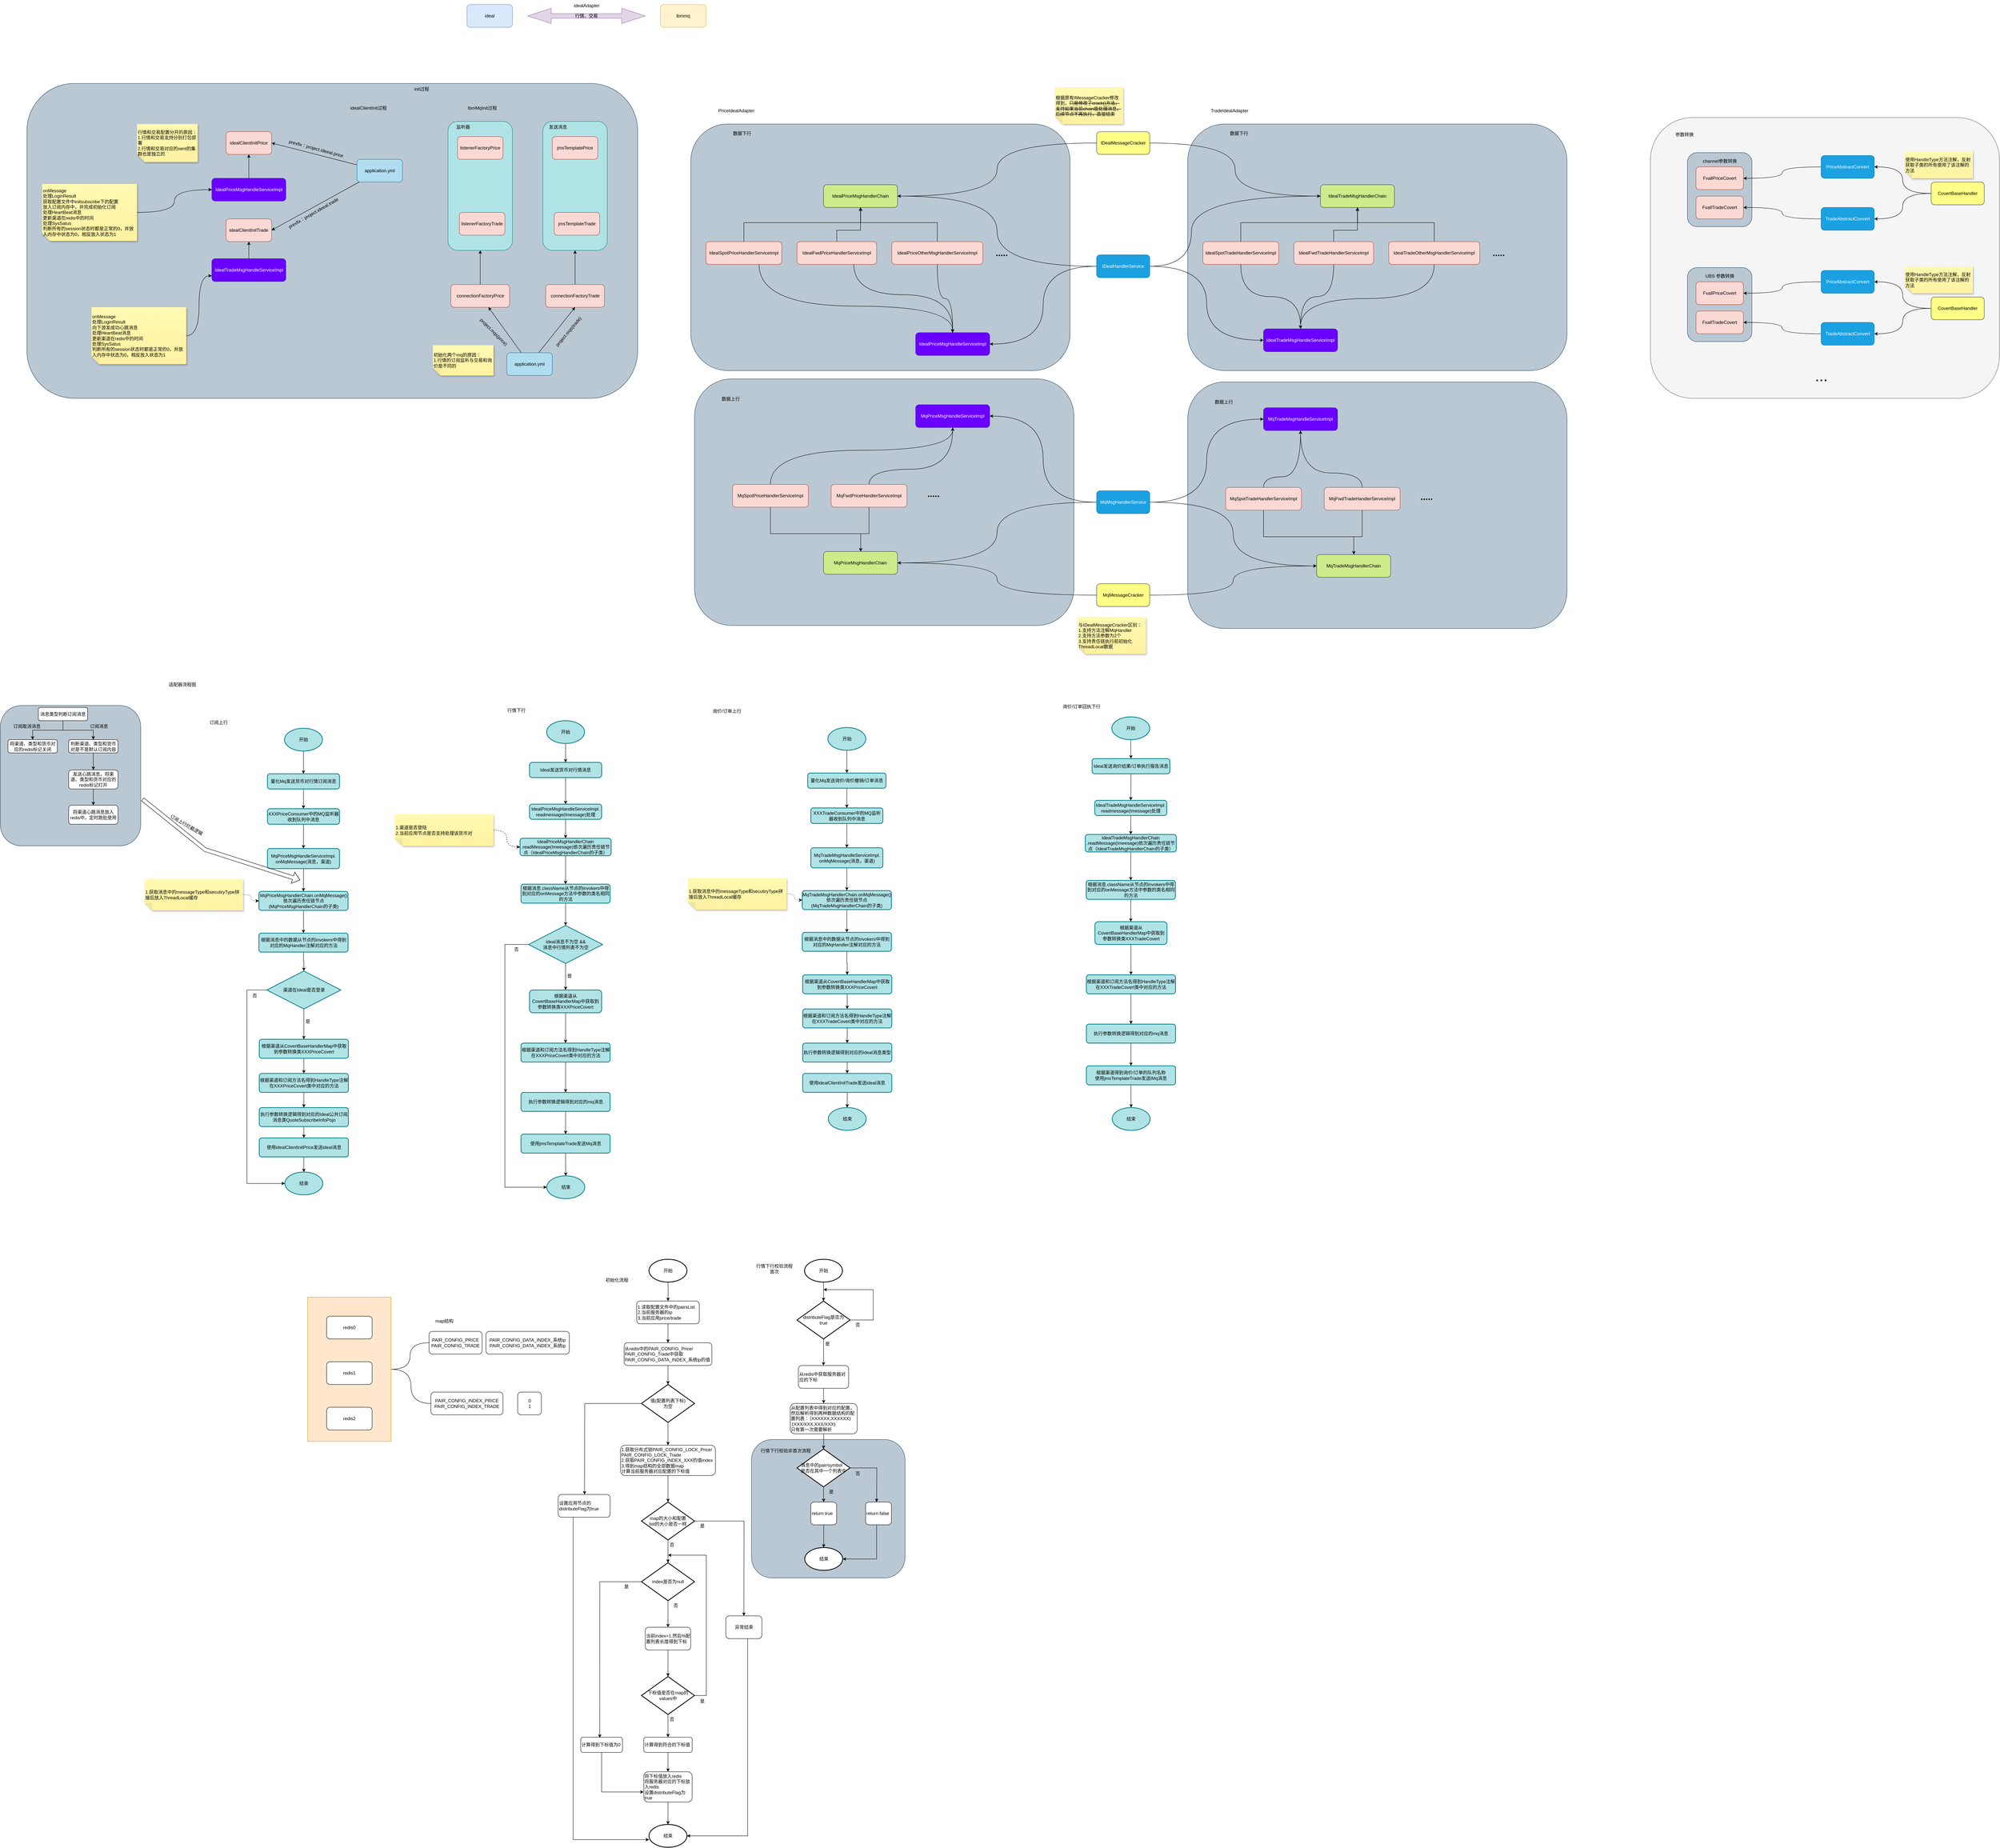 <mxfile version="28.1.1">
  <diagram name="第 1 页" id="rHHmESAeXLNnf4UBHQ25">
    <mxGraphModel dx="4334" dy="666" grid="1" gridSize="10" guides="1" tooltips="1" connect="1" arrows="1" fold="1" page="1" pageScale="1" pageWidth="3300" pageHeight="4681" math="0" shadow="0">
      <root>
        <mxCell id="0" />
        <mxCell id="1" parent="0" />
        <mxCell id="11fCqvByGFl5Na5N81W_-29" value="" style="rounded=1;whiteSpace=wrap;html=1;fillColor=#bac8d3;strokeColor=#23445d;" parent="1" vertex="1">
          <mxGeometry x="1140" y="3805" width="405" height="365" as="geometry" />
        </mxCell>
        <mxCell id="MXGi-TY2GJ7XGNcBM4Lo-8" style="edgeStyle=orthogonalEdgeStyle;rounded=0;orthogonalLoop=1;jettySize=auto;html=1;curved=1;endArrow=none;endFill=0;" parent="1" source="MXGi-TY2GJ7XGNcBM4Lo-5" target="MXGi-TY2GJ7XGNcBM4Lo-7" edge="1">
          <mxGeometry relative="1" as="geometry" />
        </mxCell>
        <mxCell id="MXGi-TY2GJ7XGNcBM4Lo-5" value="" style="rounded=0;whiteSpace=wrap;html=1;fillColor=#ffe6cc;strokeColor=#d79b00;" parent="1" vertex="1">
          <mxGeometry x="-30" y="3430" width="220" height="380" as="geometry" />
        </mxCell>
        <mxCell id="qGwItCddGWUua6QMG_1u-158" value="" style="rounded=1;whiteSpace=wrap;html=1;align=center;verticalAlign=middle;fontFamily=Helvetica;fontSize=12;fillColor=#f5f5f5;fontColor=#333333;strokeColor=#666666;" parent="1" vertex="1">
          <mxGeometry x="3510" y="320" width="920" height="740" as="geometry" />
        </mxCell>
        <mxCell id="qGwItCddGWUua6QMG_1u-132" value="" style="rounded=1;whiteSpace=wrap;html=1;strokeColor=#23445d;align=center;verticalAlign=middle;fontFamily=Helvetica;fontSize=12;fillColor=#bac8d3;" parent="1" vertex="1">
          <mxGeometry x="3607.5" y="412.5" width="170" height="195" as="geometry" />
        </mxCell>
        <mxCell id="qGwItCddGWUua6QMG_1u-109" value="" style="rounded=1;whiteSpace=wrap;html=1;strokeColor=#23445d;align=center;verticalAlign=middle;fontFamily=Helvetica;fontSize=12;fillColor=#bac8d3;" parent="1" vertex="1">
          <mxGeometry x="2290" y="1017" width="1000" height="650" as="geometry" />
        </mxCell>
        <mxCell id="qGwItCddGWUua6QMG_1u-86" value="" style="rounded=1;whiteSpace=wrap;html=1;strokeColor=#23445d;align=center;verticalAlign=middle;fontFamily=Helvetica;fontSize=12;fillColor=#bac8d3;" parent="1" vertex="1">
          <mxGeometry x="2290" y="337" width="1000" height="650" as="geometry" />
        </mxCell>
        <mxCell id="qGwItCddGWUua6QMG_1u-84" value="" style="rounded=1;whiteSpace=wrap;html=1;strokeColor=#23445d;align=center;verticalAlign=middle;fontFamily=Helvetica;fontSize=12;fillColor=#bac8d3;" parent="1" vertex="1">
          <mxGeometry x="990" y="1009" width="1000" height="650" as="geometry" />
        </mxCell>
        <mxCell id="qGwItCddGWUua6QMG_1u-83" value="" style="rounded=1;whiteSpace=wrap;html=1;strokeColor=#23445d;align=center;verticalAlign=middle;fontFamily=Helvetica;fontSize=12;fillColor=#bac8d3;" parent="1" vertex="1">
          <mxGeometry x="980" y="337" width="1000" height="650" as="geometry" />
        </mxCell>
        <mxCell id="qGwItCddGWUua6QMG_1u-43" value="" style="rounded=1;whiteSpace=wrap;html=1;strokeColor=#23445d;align=center;verticalAlign=middle;fontFamily=Helvetica;fontSize=12;fillColor=#bac8d3;" parent="1" vertex="1">
          <mxGeometry x="-770" y="230" width="1610" height="830" as="geometry" />
        </mxCell>
        <mxCell id="qGwItCddGWUua6QMG_1u-25" value="" style="rounded=1;whiteSpace=wrap;html=1;fillColor=#b0e3e6;strokeColor=#0e8088;" parent="1" vertex="1">
          <mxGeometry x="340" y="330" width="170" height="340" as="geometry" />
        </mxCell>
        <mxCell id="qGwItCddGWUua6QMG_1u-1" value="ideal" style="rounded=1;whiteSpace=wrap;html=1;fillColor=#dae8fc;strokeColor=#6c8ebf;" parent="1" vertex="1">
          <mxGeometry x="390" y="22" width="120" height="60" as="geometry" />
        </mxCell>
        <mxCell id="qGwItCddGWUua6QMG_1u-2" value="ibmmq" style="rounded=1;whiteSpace=wrap;html=1;fillColor=#fff2cc;strokeColor=#d6b656;" parent="1" vertex="1">
          <mxGeometry x="900" y="22" width="120" height="60" as="geometry" />
        </mxCell>
        <mxCell id="qGwItCddGWUua6QMG_1u-6" value="行情、交易" style="shape=doubleArrow;whiteSpace=wrap;html=1;fillColor=#e1d5e7;strokeColor=#9673a6;" parent="1" vertex="1">
          <mxGeometry x="550" y="32" width="310" height="40" as="geometry" />
        </mxCell>
        <mxCell id="qGwItCddGWUua6QMG_1u-8" value="idealAdapter" style="text;html=1;align=center;verticalAlign=middle;resizable=0;points=[];autosize=1;strokeColor=none;fillColor=none;" parent="1" vertex="1">
          <mxGeometry x="660" y="10" width="90" height="30" as="geometry" />
        </mxCell>
        <mxCell id="qGwItCddGWUua6QMG_1u-9" value="PriceIdealAdapter" style="text;html=1;align=center;verticalAlign=middle;resizable=0;points=[];autosize=1;strokeColor=none;fillColor=none;" parent="1" vertex="1">
          <mxGeometry x="1040" y="287" width="120" height="30" as="geometry" />
        </mxCell>
        <mxCell id="qGwItCddGWUua6QMG_1u-10" value="init过程" style="text;html=1;align=center;verticalAlign=middle;resizable=0;points=[];autosize=1;strokeColor=none;fillColor=none;" parent="1" vertex="1">
          <mxGeometry x="240" y="230" width="60" height="30" as="geometry" />
        </mxCell>
        <mxCell id="qGwItCddGWUua6QMG_1u-11" value="idealClientInit过程" style="text;html=1;align=center;verticalAlign=middle;resizable=0;points=[];autosize=1;strokeColor=none;fillColor=none;" parent="1" vertex="1">
          <mxGeometry x="70" y="280" width="120" height="30" as="geometry" />
        </mxCell>
        <mxCell id="qGwItCddGWUua6QMG_1u-12" value="IbmMqInit过程" style="text;html=1;align=center;verticalAlign=middle;resizable=0;points=[];autosize=1;strokeColor=none;fillColor=none;" parent="1" vertex="1">
          <mxGeometry x="380" y="280" width="100" height="30" as="geometry" />
        </mxCell>
        <mxCell id="qGwItCddGWUua6QMG_1u-13" value="idealClientInitPrice" style="rounded=1;whiteSpace=wrap;html=1;fillColor=#fad9d5;strokeColor=#ae4132;" parent="1" vertex="1">
          <mxGeometry x="-245" y="357" width="120" height="60" as="geometry" />
        </mxCell>
        <mxCell id="qGwItCddGWUua6QMG_1u-14" value="idealClientInitTrade" style="rounded=1;whiteSpace=wrap;html=1;fillColor=#fad9d5;strokeColor=#ae4132;" parent="1" vertex="1">
          <mxGeometry x="-245" y="587" width="120" height="60" as="geometry" />
        </mxCell>
        <mxCell id="qGwItCddGWUua6QMG_1u-16" style="rounded=0;orthogonalLoop=1;jettySize=auto;html=1;entryX=1;entryY=0.5;entryDx=0;entryDy=0;" parent="1" source="qGwItCddGWUua6QMG_1u-15" target="qGwItCddGWUua6QMG_1u-13" edge="1">
          <mxGeometry relative="1" as="geometry" />
        </mxCell>
        <mxCell id="qGwItCddGWUua6QMG_1u-17" style="rounded=0;orthogonalLoop=1;jettySize=auto;html=1;entryX=1;entryY=0.5;entryDx=0;entryDy=0;" parent="1" source="qGwItCddGWUua6QMG_1u-15" target="qGwItCddGWUua6QMG_1u-14" edge="1">
          <mxGeometry relative="1" as="geometry" />
        </mxCell>
        <mxCell id="qGwItCddGWUua6QMG_1u-15" value="application.yml" style="rounded=1;whiteSpace=wrap;html=1;fillColor=#b1ddf0;strokeColor=#10739e;" parent="1" vertex="1">
          <mxGeometry x="100" y="430" width="120" height="60" as="geometry" />
        </mxCell>
        <mxCell id="qGwItCddGWUua6QMG_1u-18" value="prexfix：project.ideeal.price" style="text;html=1;align=center;verticalAlign=middle;resizable=0;points=[];autosize=1;strokeColor=none;fillColor=none;rotation=15;" parent="1" vertex="1">
          <mxGeometry x="-93.5" y="387" width="170" height="30" as="geometry" />
        </mxCell>
        <mxCell id="qGwItCddGWUua6QMG_1u-19" value="prexfix：project.ideeal.trade" style="text;html=1;align=center;verticalAlign=middle;resizable=0;points=[];autosize=1;strokeColor=none;fillColor=none;rotation=-30;" parent="1" vertex="1">
          <mxGeometry x="-99.998" y="557.0" width="170" height="30" as="geometry" />
        </mxCell>
        <mxCell id="qGwItCddGWUua6QMG_1u-22" value="行情和交易配置分开的原因：&lt;div&gt;1.行情和交易支持分别打包部署&lt;/div&gt;&lt;div&gt;2.行情和交易对应的xent的集群也是独立的&lt;/div&gt;" style="shape=note;whiteSpace=wrap;html=1;backgroundOutline=1;fontColor=#000000;darkOpacity=0.05;fillColor=#FFF9B2;strokeColor=none;fillStyle=solid;direction=west;gradientDirection=north;gradientColor=#FFF2A1;shadow=1;size=20;pointerEvents=1;align=left;" parent="1" vertex="1">
          <mxGeometry x="-480" y="337" width="160" height="100" as="geometry" />
        </mxCell>
        <mxCell id="qGwItCddGWUua6QMG_1u-23" value="listenerFactoryPrice" style="rounded=1;whiteSpace=wrap;html=1;fillColor=#fad9d5;strokeColor=#ae4132;" parent="1" vertex="1">
          <mxGeometry x="365" y="370" width="120" height="60" as="geometry" />
        </mxCell>
        <mxCell id="qGwItCddGWUua6QMG_1u-24" value="listenerFactoryTrade" style="rounded=1;whiteSpace=wrap;html=1;fillColor=#fad9d5;strokeColor=#ae4132;" parent="1" vertex="1">
          <mxGeometry x="370" y="570" width="120" height="60" as="geometry" />
        </mxCell>
        <mxCell id="qGwItCddGWUua6QMG_1u-26" value="监听器" style="text;html=1;align=center;verticalAlign=middle;whiteSpace=wrap;rounded=0;fontFamily=Helvetica;fontSize=12;fontColor=default;" parent="1" vertex="1">
          <mxGeometry x="350" y="330" width="60" height="30" as="geometry" />
        </mxCell>
        <mxCell id="qGwItCddGWUua6QMG_1u-28" value="" style="rounded=1;whiteSpace=wrap;html=1;fillColor=#b0e3e6;strokeColor=#0e8088;" parent="1" vertex="1">
          <mxGeometry x="590" y="330" width="170" height="340" as="geometry" />
        </mxCell>
        <mxCell id="qGwItCddGWUua6QMG_1u-29" value="jmsTemplatePrice" style="rounded=1;whiteSpace=wrap;html=1;fillColor=#fad9d5;strokeColor=#ae4132;" parent="1" vertex="1">
          <mxGeometry x="615" y="370" width="120" height="60" as="geometry" />
        </mxCell>
        <mxCell id="qGwItCddGWUua6QMG_1u-30" value="jmsTemplateTrade" style="rounded=1;whiteSpace=wrap;html=1;fillColor=#fad9d5;strokeColor=#ae4132;" parent="1" vertex="1">
          <mxGeometry x="620" y="570" width="120" height="60" as="geometry" />
        </mxCell>
        <mxCell id="qGwItCddGWUua6QMG_1u-31" value="发送消息" style="text;html=1;align=center;verticalAlign=middle;whiteSpace=wrap;rounded=0;fontFamily=Helvetica;fontSize=12;fontColor=default;" parent="1" vertex="1">
          <mxGeometry x="600" y="330" width="60" height="30" as="geometry" />
        </mxCell>
        <mxCell id="qGwItCddGWUua6QMG_1u-35" style="edgeStyle=orthogonalEdgeStyle;rounded=0;orthogonalLoop=1;jettySize=auto;html=1;entryX=0.5;entryY=1;entryDx=0;entryDy=0;fontFamily=Helvetica;fontSize=12;fontColor=default;" parent="1" source="qGwItCddGWUua6QMG_1u-33" target="qGwItCddGWUua6QMG_1u-25" edge="1">
          <mxGeometry relative="1" as="geometry" />
        </mxCell>
        <mxCell id="qGwItCddGWUua6QMG_1u-33" value="connectionFactoryPrice" style="rounded=1;whiteSpace=wrap;html=1;fillColor=#fad9d5;strokeColor=#ae4132;" parent="1" vertex="1">
          <mxGeometry x="347.5" y="760" width="155" height="60" as="geometry" />
        </mxCell>
        <mxCell id="qGwItCddGWUua6QMG_1u-36" style="edgeStyle=orthogonalEdgeStyle;rounded=0;orthogonalLoop=1;jettySize=auto;html=1;entryX=0.5;entryY=1;entryDx=0;entryDy=0;fontFamily=Helvetica;fontSize=12;fontColor=default;" parent="1" source="qGwItCddGWUua6QMG_1u-34" target="qGwItCddGWUua6QMG_1u-28" edge="1">
          <mxGeometry relative="1" as="geometry" />
        </mxCell>
        <mxCell id="qGwItCddGWUua6QMG_1u-34" value="connectionFactoryTrade" style="rounded=1;whiteSpace=wrap;html=1;fillColor=#fad9d5;strokeColor=#ae4132;" parent="1" vertex="1">
          <mxGeometry x="597.5" y="760" width="155" height="60" as="geometry" />
        </mxCell>
        <mxCell id="qGwItCddGWUua6QMG_1u-38" style="rounded=0;orthogonalLoop=1;jettySize=auto;html=1;fontFamily=Helvetica;fontSize=12;fontColor=default;" parent="1" source="qGwItCddGWUua6QMG_1u-37" target="qGwItCddGWUua6QMG_1u-33" edge="1">
          <mxGeometry relative="1" as="geometry" />
        </mxCell>
        <mxCell id="qGwItCddGWUua6QMG_1u-39" style="rounded=0;orthogonalLoop=1;jettySize=auto;html=1;entryX=0.5;entryY=1;entryDx=0;entryDy=0;fontFamily=Helvetica;fontSize=12;fontColor=default;" parent="1" source="qGwItCddGWUua6QMG_1u-37" target="qGwItCddGWUua6QMG_1u-34" edge="1">
          <mxGeometry relative="1" as="geometry" />
        </mxCell>
        <mxCell id="qGwItCddGWUua6QMG_1u-37" value="application.yml" style="rounded=1;whiteSpace=wrap;html=1;fillColor=#b1ddf0;strokeColor=#10739e;" parent="1" vertex="1">
          <mxGeometry x="495" y="940" width="120" height="60" as="geometry" />
        </mxCell>
        <mxCell id="qGwItCddGWUua6QMG_1u-40" value="project.mqs(price)" style="text;html=1;align=center;verticalAlign=middle;resizable=0;points=[];autosize=1;strokeColor=none;fillColor=none;fontFamily=Helvetica;fontSize=12;fontColor=default;rotation=45;" parent="1" vertex="1">
          <mxGeometry x="400" y="870" width="120" height="30" as="geometry" />
        </mxCell>
        <mxCell id="qGwItCddGWUua6QMG_1u-41" value="project.mqs(trade)" style="text;html=1;align=center;verticalAlign=middle;resizable=0;points=[];autosize=1;strokeColor=none;fillColor=none;fontFamily=Helvetica;fontSize=12;fontColor=default;rotation=-50;" parent="1" vertex="1">
          <mxGeometry x="597.503" y="870.003" width="120" height="30" as="geometry" />
        </mxCell>
        <mxCell id="qGwItCddGWUua6QMG_1u-42" value="初始化两个mq的原因：&lt;div&gt;1.行情的订阅监听与交易和询价是不同的&lt;/div&gt;" style="shape=note;whiteSpace=wrap;html=1;backgroundOutline=1;fontColor=#000000;darkOpacity=0.05;fillColor=#FFF9B2;strokeColor=none;fillStyle=solid;direction=west;gradientDirection=north;gradientColor=#FFF2A1;shadow=1;size=20;pointerEvents=1;align=left;" parent="1" vertex="1">
          <mxGeometry x="300" y="920" width="160" height="80" as="geometry" />
        </mxCell>
        <mxCell id="qGwItCddGWUua6QMG_1u-44" value="IdealPriceMsgHandlerChain" style="rounded=1;whiteSpace=wrap;html=1;strokeColor=#36393d;align=center;verticalAlign=middle;fontFamily=Helvetica;fontSize=12;fillColor=#cdeb8b;" parent="1" vertex="1">
          <mxGeometry x="1330" y="497" width="195" height="60" as="geometry" />
        </mxCell>
        <mxCell id="qGwItCddGWUua6QMG_1u-45" value="数据下行" style="text;html=1;align=center;verticalAlign=middle;resizable=0;points=[];autosize=1;strokeColor=none;fillColor=none;fontFamily=Helvetica;fontSize=12;fontColor=default;" parent="1" vertex="1">
          <mxGeometry x="1080" y="347" width="70" height="30" as="geometry" />
        </mxCell>
        <mxCell id="qGwItCddGWUua6QMG_1u-46" value="数据上行" style="text;html=1;align=center;verticalAlign=middle;resizable=0;points=[];autosize=1;strokeColor=none;fillColor=none;fontFamily=Helvetica;fontSize=12;fontColor=default;" parent="1" vertex="1">
          <mxGeometry x="1050" y="1047" width="70" height="30" as="geometry" />
        </mxCell>
        <mxCell id="qGwItCddGWUua6QMG_1u-47" value="根据原有IMessageCracker修改得到，&lt;strike&gt;只是修改了crack()方法，支持如果当前chain能处理消息，后续节点不再执行，直接结束&lt;/strike&gt;" style="shape=note;whiteSpace=wrap;html=1;backgroundOutline=1;fontColor=#000000;darkOpacity=0.05;fillColor=#FFF9B2;strokeColor=none;fillStyle=solid;direction=west;gradientDirection=north;gradientColor=#FFF2A1;shadow=1;size=20;pointerEvents=1;align=left;" parent="1" vertex="1">
          <mxGeometry x="1940" y="240" width="180" height="97" as="geometry" />
        </mxCell>
        <mxCell id="qGwItCddGWUua6QMG_1u-51" style="edgeStyle=orthogonalEdgeStyle;rounded=0;orthogonalLoop=1;jettySize=auto;html=1;entryX=1;entryY=0.5;entryDx=0;entryDy=0;fontFamily=Helvetica;fontSize=12;fontColor=default;curved=1;" parent="1" source="qGwItCddGWUua6QMG_1u-48" target="qGwItCddGWUua6QMG_1u-44" edge="1">
          <mxGeometry relative="1" as="geometry" />
        </mxCell>
        <mxCell id="qGwItCddGWUua6QMG_1u-107" style="edgeStyle=orthogonalEdgeStyle;rounded=0;orthogonalLoop=1;jettySize=auto;html=1;entryX=0;entryY=0.5;entryDx=0;entryDy=0;fontFamily=Helvetica;fontSize=12;fontColor=default;curved=1;" parent="1" source="qGwItCddGWUua6QMG_1u-48" target="qGwItCddGWUua6QMG_1u-87" edge="1">
          <mxGeometry relative="1" as="geometry" />
        </mxCell>
        <mxCell id="qGwItCddGWUua6QMG_1u-48" value="IDealMessageCracker" style="rounded=1;whiteSpace=wrap;html=1;strokeColor=#36393d;align=center;verticalAlign=middle;fontFamily=Helvetica;fontSize=12;fillColor=#ffff88;" parent="1" vertex="1">
          <mxGeometry x="2050" y="357" width="140" height="60" as="geometry" />
        </mxCell>
        <mxCell id="qGwItCddGWUua6QMG_1u-58" style="edgeStyle=orthogonalEdgeStyle;rounded=0;orthogonalLoop=1;jettySize=auto;html=1;fontFamily=Helvetica;fontSize=12;fontColor=default;curved=1;" parent="1" source="qGwItCddGWUua6QMG_1u-52" target="qGwItCddGWUua6QMG_1u-56" edge="1">
          <mxGeometry relative="1" as="geometry">
            <Array as="points">
              <mxPoint x="1160" y="817" />
              <mxPoint x="1670" y="817" />
            </Array>
          </mxGeometry>
        </mxCell>
        <mxCell id="qGwItCddGWUua6QMG_1u-63" style="edgeStyle=orthogonalEdgeStyle;rounded=0;orthogonalLoop=1;jettySize=auto;html=1;fontFamily=Helvetica;fontSize=12;fontColor=default;" parent="1" source="qGwItCddGWUua6QMG_1u-52" target="qGwItCddGWUua6QMG_1u-44" edge="1">
          <mxGeometry relative="1" as="geometry">
            <Array as="points">
              <mxPoint x="1120" y="597" />
              <mxPoint x="1428" y="597" />
            </Array>
          </mxGeometry>
        </mxCell>
        <mxCell id="qGwItCddGWUua6QMG_1u-52" value="IdealSpotPriceHandlerServiceImpl" style="rounded=1;whiteSpace=wrap;html=1;fillColor=#fad9d5;strokeColor=#ae4132;" parent="1" vertex="1">
          <mxGeometry x="1020" y="647" width="200" height="60" as="geometry" />
        </mxCell>
        <mxCell id="qGwItCddGWUua6QMG_1u-59" style="edgeStyle=orthogonalEdgeStyle;rounded=0;orthogonalLoop=1;jettySize=auto;html=1;entryX=0.5;entryY=0;entryDx=0;entryDy=0;fontFamily=Helvetica;fontSize=12;fontColor=default;curved=1;" parent="1" source="qGwItCddGWUua6QMG_1u-53" target="qGwItCddGWUua6QMG_1u-56" edge="1">
          <mxGeometry relative="1" as="geometry">
            <Array as="points">
              <mxPoint x="1410" y="787" />
              <mxPoint x="1670" y="787" />
            </Array>
          </mxGeometry>
        </mxCell>
        <mxCell id="qGwItCddGWUua6QMG_1u-64" style="edgeStyle=orthogonalEdgeStyle;rounded=0;orthogonalLoop=1;jettySize=auto;html=1;entryX=0.5;entryY=1;entryDx=0;entryDy=0;fontFamily=Helvetica;fontSize=12;fontColor=default;" parent="1" source="qGwItCddGWUua6QMG_1u-53" target="qGwItCddGWUua6QMG_1u-44" edge="1">
          <mxGeometry relative="1" as="geometry">
            <Array as="points">
              <mxPoint x="1365" y="617" />
              <mxPoint x="1428" y="617" />
            </Array>
          </mxGeometry>
        </mxCell>
        <mxCell id="qGwItCddGWUua6QMG_1u-53" value="IdealFwdPriceHandlerServiceImpl" style="rounded=1;whiteSpace=wrap;html=1;fillColor=#fad9d5;strokeColor=#ae4132;" parent="1" vertex="1">
          <mxGeometry x="1260" y="647" width="210" height="60" as="geometry" />
        </mxCell>
        <mxCell id="qGwItCddGWUua6QMG_1u-60" style="edgeStyle=orthogonalEdgeStyle;rounded=0;orthogonalLoop=1;jettySize=auto;html=1;entryX=0.5;entryY=0;entryDx=0;entryDy=0;fontFamily=Helvetica;fontSize=12;fontColor=default;curved=1;" parent="1" source="qGwItCddGWUua6QMG_1u-54" target="qGwItCddGWUua6QMG_1u-56" edge="1">
          <mxGeometry relative="1" as="geometry" />
        </mxCell>
        <mxCell id="qGwItCddGWUua6QMG_1u-65" style="edgeStyle=orthogonalEdgeStyle;rounded=0;orthogonalLoop=1;jettySize=auto;html=1;entryX=0.5;entryY=1;entryDx=0;entryDy=0;fontFamily=Helvetica;fontSize=12;fontColor=default;" parent="1" source="qGwItCddGWUua6QMG_1u-54" target="qGwItCddGWUua6QMG_1u-44" edge="1">
          <mxGeometry relative="1" as="geometry">
            <Array as="points">
              <mxPoint x="1630" y="597" />
              <mxPoint x="1428" y="597" />
            </Array>
          </mxGeometry>
        </mxCell>
        <mxCell id="qGwItCddGWUua6QMG_1u-54" value="IdealPriceOtherMsgHandlerServiceImpl" style="rounded=1;whiteSpace=wrap;html=1;fillColor=#fad9d5;strokeColor=#ae4132;" parent="1" vertex="1">
          <mxGeometry x="1510" y="647" width="240" height="60" as="geometry" />
        </mxCell>
        <mxCell id="qGwItCddGWUua6QMG_1u-57" style="edgeStyle=orthogonalEdgeStyle;rounded=0;orthogonalLoop=1;jettySize=auto;html=1;fontFamily=Helvetica;fontSize=12;fontColor=default;curved=1;entryX=1;entryY=0.5;entryDx=0;entryDy=0;" parent="1" source="qGwItCddGWUua6QMG_1u-55" target="qGwItCddGWUua6QMG_1u-56" edge="1">
          <mxGeometry relative="1" as="geometry" />
        </mxCell>
        <mxCell id="qGwItCddGWUua6QMG_1u-68" style="edgeStyle=orthogonalEdgeStyle;rounded=0;orthogonalLoop=1;jettySize=auto;html=1;entryX=1;entryY=0.5;entryDx=0;entryDy=0;fontFamily=Helvetica;fontSize=12;fontColor=default;curved=1;" parent="1" source="qGwItCddGWUua6QMG_1u-55" target="qGwItCddGWUua6QMG_1u-44" edge="1">
          <mxGeometry relative="1" as="geometry" />
        </mxCell>
        <mxCell id="qGwItCddGWUua6QMG_1u-105" style="edgeStyle=orthogonalEdgeStyle;rounded=0;orthogonalLoop=1;jettySize=auto;html=1;entryX=0;entryY=0.5;entryDx=0;entryDy=0;fontFamily=Helvetica;fontSize=12;fontColor=default;curved=1;" parent="1" source="qGwItCddGWUua6QMG_1u-55" target="qGwItCddGWUua6QMG_1u-98" edge="1">
          <mxGeometry relative="1" as="geometry" />
        </mxCell>
        <mxCell id="qGwItCddGWUua6QMG_1u-108" style="edgeStyle=orthogonalEdgeStyle;rounded=0;orthogonalLoop=1;jettySize=auto;html=1;entryX=0;entryY=0.5;entryDx=0;entryDy=0;fontFamily=Helvetica;fontSize=12;fontColor=default;curved=1;" parent="1" source="qGwItCddGWUua6QMG_1u-55" target="qGwItCddGWUua6QMG_1u-87" edge="1">
          <mxGeometry relative="1" as="geometry">
            <Array as="points">
              <mxPoint x="2300" y="712" />
              <mxPoint x="2300" y="527" />
            </Array>
          </mxGeometry>
        </mxCell>
        <mxCell id="qGwItCddGWUua6QMG_1u-55" value="IDealHandlerService" style="rounded=1;whiteSpace=wrap;html=1;strokeColor=#006EAF;align=center;verticalAlign=middle;fontFamily=Helvetica;fontSize=12;fillColor=#1ba1e2;fontColor=#ffffff;" parent="1" vertex="1">
          <mxGeometry x="2050" y="682" width="140" height="60" as="geometry" />
        </mxCell>
        <mxCell id="qGwItCddGWUua6QMG_1u-56" value="IdealPriceMsgHandleServiceImpl" style="rounded=1;whiteSpace=wrap;html=1;strokeColor=#3700CC;align=center;verticalAlign=middle;fontFamily=Helvetica;fontSize=12;fillColor=#6a00ff;fontColor=#ffffff;" parent="1" vertex="1">
          <mxGeometry x="1573" y="887" width="195" height="60" as="geometry" />
        </mxCell>
        <mxCell id="qGwItCddGWUua6QMG_1u-62" value="&lt;b&gt;&lt;font style=&quot;font-size: 23px;&quot;&gt;.....&lt;/font&gt;&lt;/b&gt;" style="text;html=1;align=center;verticalAlign=middle;whiteSpace=wrap;rounded=0;fontFamily=Helvetica;fontSize=12;fontColor=default;" parent="1" vertex="1">
          <mxGeometry x="1770" y="662" width="60" height="30" as="geometry" />
        </mxCell>
        <mxCell id="qGwItCddGWUua6QMG_1u-70" style="edgeStyle=orthogonalEdgeStyle;rounded=0;orthogonalLoop=1;jettySize=auto;html=1;entryX=1;entryY=0.5;entryDx=0;entryDy=0;fontFamily=Helvetica;fontSize=12;fontColor=default;curved=1;" parent="1" source="qGwItCddGWUua6QMG_1u-66" target="qGwItCddGWUua6QMG_1u-69" edge="1">
          <mxGeometry relative="1" as="geometry" />
        </mxCell>
        <mxCell id="qGwItCddGWUua6QMG_1u-125" style="edgeStyle=orthogonalEdgeStyle;rounded=0;orthogonalLoop=1;jettySize=auto;html=1;entryX=0;entryY=0.5;entryDx=0;entryDy=0;fontFamily=Helvetica;fontSize=12;fontColor=default;curved=1;" parent="1" source="qGwItCddGWUua6QMG_1u-66" target="qGwItCddGWUua6QMG_1u-111" edge="1">
          <mxGeometry relative="1" as="geometry" />
        </mxCell>
        <mxCell id="qGwItCddGWUua6QMG_1u-66" value="MqMessageCracker" style="rounded=1;whiteSpace=wrap;html=1;strokeColor=#36393d;align=center;verticalAlign=middle;fontFamily=Helvetica;fontSize=12;fillColor=#ffff88;" parent="1" vertex="1">
          <mxGeometry x="2050" y="1549" width="140" height="60" as="geometry" />
        </mxCell>
        <mxCell id="qGwItCddGWUua6QMG_1u-71" style="edgeStyle=orthogonalEdgeStyle;rounded=0;orthogonalLoop=1;jettySize=auto;html=1;entryX=1;entryY=0.5;entryDx=0;entryDy=0;fontFamily=Helvetica;fontSize=12;fontColor=default;curved=1;" parent="1" source="qGwItCddGWUua6QMG_1u-67" target="qGwItCddGWUua6QMG_1u-69" edge="1">
          <mxGeometry relative="1" as="geometry" />
        </mxCell>
        <mxCell id="qGwItCddGWUua6QMG_1u-73" style="edgeStyle=orthogonalEdgeStyle;rounded=0;orthogonalLoop=1;jettySize=auto;html=1;entryX=1;entryY=0.5;entryDx=0;entryDy=0;fontFamily=Helvetica;fontSize=12;fontColor=default;curved=1;" parent="1" source="qGwItCddGWUua6QMG_1u-67" target="qGwItCddGWUua6QMG_1u-72" edge="1">
          <mxGeometry relative="1" as="geometry" />
        </mxCell>
        <mxCell id="qGwItCddGWUua6QMG_1u-124" style="edgeStyle=orthogonalEdgeStyle;rounded=0;orthogonalLoop=1;jettySize=auto;html=1;entryX=0;entryY=0.5;entryDx=0;entryDy=0;fontFamily=Helvetica;fontSize=12;fontColor=default;curved=1;" parent="1" source="qGwItCddGWUua6QMG_1u-67" target="qGwItCddGWUua6QMG_1u-112" edge="1">
          <mxGeometry relative="1" as="geometry" />
        </mxCell>
        <mxCell id="qGwItCddGWUua6QMG_1u-126" style="edgeStyle=orthogonalEdgeStyle;rounded=0;orthogonalLoop=1;jettySize=auto;html=1;entryX=0;entryY=0.5;entryDx=0;entryDy=0;fontFamily=Helvetica;fontSize=12;fontColor=default;curved=1;" parent="1" source="qGwItCddGWUua6QMG_1u-67" target="qGwItCddGWUua6QMG_1u-111" edge="1">
          <mxGeometry relative="1" as="geometry" />
        </mxCell>
        <mxCell id="qGwItCddGWUua6QMG_1u-67" value="MqMsgHandlerService" style="rounded=1;whiteSpace=wrap;html=1;strokeColor=#006EAF;align=center;verticalAlign=middle;fontFamily=Helvetica;fontSize=12;fillColor=#1ba1e2;fontColor=#ffffff;" parent="1" vertex="1">
          <mxGeometry x="2050" y="1304" width="140" height="60" as="geometry" />
        </mxCell>
        <mxCell id="qGwItCddGWUua6QMG_1u-69" value="MqPriceMsgHandlerChain" style="rounded=1;whiteSpace=wrap;html=1;strokeColor=#36393d;align=center;verticalAlign=middle;fontFamily=Helvetica;fontSize=12;fillColor=#cdeb8b;" parent="1" vertex="1">
          <mxGeometry x="1330" y="1464" width="195" height="60" as="geometry" />
        </mxCell>
        <mxCell id="qGwItCddGWUua6QMG_1u-72" value="MqPriceMsgHandleServiceImpl" style="rounded=1;whiteSpace=wrap;html=1;strokeColor=#3700CC;align=center;verticalAlign=middle;fontFamily=Helvetica;fontSize=12;fillColor=#6a00ff;fontColor=#ffffff;" parent="1" vertex="1">
          <mxGeometry x="1573" y="1077" width="195" height="60" as="geometry" />
        </mxCell>
        <mxCell id="qGwItCddGWUua6QMG_1u-77" style="edgeStyle=orthogonalEdgeStyle;rounded=0;orthogonalLoop=1;jettySize=auto;html=1;entryX=0.5;entryY=1;entryDx=0;entryDy=0;fontFamily=Helvetica;fontSize=12;fontColor=default;curved=1;" parent="1" source="qGwItCddGWUua6QMG_1u-74" target="qGwItCddGWUua6QMG_1u-72" edge="1">
          <mxGeometry relative="1" as="geometry">
            <Array as="points">
              <mxPoint x="1190" y="1197" />
              <mxPoint x="1670" y="1197" />
            </Array>
          </mxGeometry>
        </mxCell>
        <mxCell id="qGwItCddGWUua6QMG_1u-81" style="edgeStyle=orthogonalEdgeStyle;rounded=0;orthogonalLoop=1;jettySize=auto;html=1;fontFamily=Helvetica;fontSize=12;fontColor=default;" parent="1" source="qGwItCddGWUua6QMG_1u-74" target="qGwItCddGWUua6QMG_1u-69" edge="1">
          <mxGeometry relative="1" as="geometry">
            <Array as="points">
              <mxPoint x="1190" y="1417" />
              <mxPoint x="1428" y="1417" />
            </Array>
          </mxGeometry>
        </mxCell>
        <mxCell id="qGwItCddGWUua6QMG_1u-74" value="MqSpotPriceHandlerServiceImpl" style="rounded=1;whiteSpace=wrap;html=1;fillColor=#fad9d5;strokeColor=#ae4132;" parent="1" vertex="1">
          <mxGeometry x="1090" y="1287" width="200" height="60" as="geometry" />
        </mxCell>
        <mxCell id="qGwItCddGWUua6QMG_1u-78" style="edgeStyle=orthogonalEdgeStyle;rounded=0;orthogonalLoop=1;jettySize=auto;html=1;fontFamily=Helvetica;fontSize=12;fontColor=default;curved=1;entryX=0.5;entryY=1;entryDx=0;entryDy=0;" parent="1" source="qGwItCddGWUua6QMG_1u-75" target="qGwItCddGWUua6QMG_1u-72" edge="1">
          <mxGeometry relative="1" as="geometry">
            <mxPoint x="1670" y="1147" as="targetPoint" />
            <Array as="points">
              <mxPoint x="1450" y="1247" />
              <mxPoint x="1670" y="1247" />
            </Array>
          </mxGeometry>
        </mxCell>
        <mxCell id="qGwItCddGWUua6QMG_1u-82" value="" style="edgeStyle=orthogonalEdgeStyle;rounded=0;orthogonalLoop=1;jettySize=auto;html=1;fontFamily=Helvetica;fontSize=12;fontColor=default;" parent="1" source="qGwItCddGWUua6QMG_1u-75" target="qGwItCddGWUua6QMG_1u-69" edge="1">
          <mxGeometry relative="1" as="geometry">
            <Array as="points">
              <mxPoint x="1450" y="1417" />
              <mxPoint x="1428" y="1417" />
            </Array>
          </mxGeometry>
        </mxCell>
        <mxCell id="qGwItCddGWUua6QMG_1u-75" value="MqFwdPriceHandlerServiceImpl" style="rounded=1;whiteSpace=wrap;html=1;fillColor=#fad9d5;strokeColor=#ae4132;" parent="1" vertex="1">
          <mxGeometry x="1350" y="1287" width="200" height="60" as="geometry" />
        </mxCell>
        <mxCell id="qGwItCddGWUua6QMG_1u-76" value="&lt;b&gt;&lt;font style=&quot;font-size: 23px;&quot;&gt;.....&lt;/font&gt;&lt;/b&gt;" style="text;html=1;align=center;verticalAlign=middle;whiteSpace=wrap;rounded=0;fontFamily=Helvetica;fontSize=12;fontColor=default;" parent="1" vertex="1">
          <mxGeometry x="1590" y="1297" width="60" height="30" as="geometry" />
        </mxCell>
        <mxCell id="qGwItCddGWUua6QMG_1u-85" value="与&lt;span style=&quot;text-align: center;&quot;&gt;IDealMessageCracker区别：&lt;/span&gt;&lt;div&gt;&lt;span style=&quot;text-align: center;&quot;&gt;1.支持方法注解MqHandler&lt;/span&gt;&lt;/div&gt;&lt;div&gt;&lt;span style=&quot;text-align: center;&quot;&gt;2.支持方法参数为2个&lt;/span&gt;&lt;/div&gt;&lt;div&gt;&lt;span style=&quot;text-align: center;&quot;&gt;3.支持责任链执行前初始化ThreadLocal数据&lt;/span&gt;&lt;/div&gt;" style="shape=note;whiteSpace=wrap;html=1;backgroundOutline=1;fontColor=#000000;darkOpacity=0.05;fillColor=#FFF9B2;strokeColor=none;fillStyle=solid;direction=west;gradientDirection=north;gradientColor=#FFF2A1;shadow=1;size=20;pointerEvents=1;align=left;" parent="1" vertex="1">
          <mxGeometry x="2000" y="1637" width="180" height="97" as="geometry" />
        </mxCell>
        <mxCell id="qGwItCddGWUua6QMG_1u-87" value="IdealTradeMsgHandlerChain" style="rounded=1;whiteSpace=wrap;html=1;strokeColor=#36393d;align=center;verticalAlign=middle;fontFamily=Helvetica;fontSize=12;fillColor=#cdeb8b;" parent="1" vertex="1">
          <mxGeometry x="2640" y="497" width="195" height="60" as="geometry" />
        </mxCell>
        <mxCell id="qGwItCddGWUua6QMG_1u-88" value="数据下行" style="text;html=1;align=center;verticalAlign=middle;resizable=0;points=[];autosize=1;strokeColor=none;fillColor=none;fontFamily=Helvetica;fontSize=12;fontColor=default;" parent="1" vertex="1">
          <mxGeometry x="2390" y="347" width="70" height="30" as="geometry" />
        </mxCell>
        <mxCell id="qGwItCddGWUua6QMG_1u-90" style="edgeStyle=orthogonalEdgeStyle;rounded=0;orthogonalLoop=1;jettySize=auto;html=1;fontFamily=Helvetica;fontSize=12;fontColor=default;" parent="1" source="qGwItCddGWUua6QMG_1u-91" target="qGwItCddGWUua6QMG_1u-87" edge="1">
          <mxGeometry relative="1" as="geometry">
            <Array as="points">
              <mxPoint x="2430" y="597" />
              <mxPoint x="2738" y="597" />
            </Array>
          </mxGeometry>
        </mxCell>
        <mxCell id="qGwItCddGWUua6QMG_1u-102" style="edgeStyle=orthogonalEdgeStyle;rounded=0;orthogonalLoop=1;jettySize=auto;html=1;fontFamily=Helvetica;fontSize=12;fontColor=default;curved=1;" parent="1" source="qGwItCddGWUua6QMG_1u-91" target="qGwItCddGWUua6QMG_1u-98" edge="1">
          <mxGeometry relative="1" as="geometry" />
        </mxCell>
        <mxCell id="qGwItCddGWUua6QMG_1u-91" value="IdealSpotTradeHandlerServiceImpl" style="rounded=1;whiteSpace=wrap;html=1;fillColor=#fad9d5;strokeColor=#ae4132;" parent="1" vertex="1">
          <mxGeometry x="2330" y="647" width="200" height="60" as="geometry" />
        </mxCell>
        <mxCell id="qGwItCddGWUua6QMG_1u-93" style="edgeStyle=orthogonalEdgeStyle;rounded=0;orthogonalLoop=1;jettySize=auto;html=1;entryX=0.5;entryY=1;entryDx=0;entryDy=0;fontFamily=Helvetica;fontSize=12;fontColor=default;" parent="1" source="qGwItCddGWUua6QMG_1u-94" target="qGwItCddGWUua6QMG_1u-87" edge="1">
          <mxGeometry relative="1" as="geometry">
            <Array as="points">
              <mxPoint x="2675" y="617" />
              <mxPoint x="2738" y="617" />
            </Array>
          </mxGeometry>
        </mxCell>
        <mxCell id="qGwItCddGWUua6QMG_1u-101" style="edgeStyle=orthogonalEdgeStyle;rounded=0;orthogonalLoop=1;jettySize=auto;html=1;fontFamily=Helvetica;fontSize=12;fontColor=default;curved=1;" parent="1" source="qGwItCddGWUua6QMG_1u-94" target="qGwItCddGWUua6QMG_1u-98" edge="1">
          <mxGeometry relative="1" as="geometry" />
        </mxCell>
        <mxCell id="qGwItCddGWUua6QMG_1u-94" value="IdealFwdTradeHandlerServiceImpl" style="rounded=1;whiteSpace=wrap;html=1;fillColor=#fad9d5;strokeColor=#ae4132;" parent="1" vertex="1">
          <mxGeometry x="2570" y="647" width="210" height="60" as="geometry" />
        </mxCell>
        <mxCell id="qGwItCddGWUua6QMG_1u-96" style="edgeStyle=orthogonalEdgeStyle;rounded=0;orthogonalLoop=1;jettySize=auto;html=1;entryX=0.5;entryY=1;entryDx=0;entryDy=0;fontFamily=Helvetica;fontSize=12;fontColor=default;" parent="1" source="qGwItCddGWUua6QMG_1u-97" target="qGwItCddGWUua6QMG_1u-87" edge="1">
          <mxGeometry relative="1" as="geometry">
            <Array as="points">
              <mxPoint x="2940" y="597" />
              <mxPoint x="2738" y="597" />
            </Array>
          </mxGeometry>
        </mxCell>
        <mxCell id="qGwItCddGWUua6QMG_1u-104" style="edgeStyle=orthogonalEdgeStyle;rounded=0;orthogonalLoop=1;jettySize=auto;html=1;entryX=0.5;entryY=0;entryDx=0;entryDy=0;fontFamily=Helvetica;fontSize=12;fontColor=default;curved=1;" parent="1" source="qGwItCddGWUua6QMG_1u-97" target="qGwItCddGWUua6QMG_1u-98" edge="1">
          <mxGeometry relative="1" as="geometry">
            <Array as="points">
              <mxPoint x="2940" y="797" />
              <mxPoint x="2588" y="797" />
            </Array>
          </mxGeometry>
        </mxCell>
        <mxCell id="qGwItCddGWUua6QMG_1u-97" value="IdealTradeOtherMsgHandlerServiceImpl" style="rounded=1;whiteSpace=wrap;html=1;fillColor=#fad9d5;strokeColor=#ae4132;" parent="1" vertex="1">
          <mxGeometry x="2820" y="647" width="240" height="60" as="geometry" />
        </mxCell>
        <mxCell id="qGwItCddGWUua6QMG_1u-98" value="IdealTradeMsgHandleServiceImpl" style="rounded=1;whiteSpace=wrap;html=1;strokeColor=#3700CC;align=center;verticalAlign=middle;fontFamily=Helvetica;fontSize=12;fillColor=#6a00ff;fontColor=#ffffff;" parent="1" vertex="1">
          <mxGeometry x="2490" y="877" width="195" height="60" as="geometry" />
        </mxCell>
        <mxCell id="qGwItCddGWUua6QMG_1u-99" value="&lt;b&gt;&lt;font style=&quot;font-size: 23px;&quot;&gt;.....&lt;/font&gt;&lt;/b&gt;" style="text;html=1;align=center;verticalAlign=middle;whiteSpace=wrap;rounded=0;fontFamily=Helvetica;fontSize=12;fontColor=default;" parent="1" vertex="1">
          <mxGeometry x="3080" y="662" width="60" height="30" as="geometry" />
        </mxCell>
        <mxCell id="qGwItCddGWUua6QMG_1u-110" value="数据上行" style="text;html=1;align=center;verticalAlign=middle;resizable=0;points=[];autosize=1;strokeColor=none;fillColor=none;fontFamily=Helvetica;fontSize=12;fontColor=default;" parent="1" vertex="1">
          <mxGeometry x="2350" y="1055" width="70" height="30" as="geometry" />
        </mxCell>
        <mxCell id="qGwItCddGWUua6QMG_1u-111" value="MqTradeMsgHandlerChain" style="rounded=1;whiteSpace=wrap;html=1;strokeColor=#36393d;align=center;verticalAlign=middle;fontFamily=Helvetica;fontSize=12;fillColor=#cdeb8b;" parent="1" vertex="1">
          <mxGeometry x="2630" y="1472" width="195" height="60" as="geometry" />
        </mxCell>
        <mxCell id="qGwItCddGWUua6QMG_1u-112" value="MqTradeMsgHandleServiceImpl" style="rounded=1;whiteSpace=wrap;html=1;strokeColor=#3700CC;align=center;verticalAlign=middle;fontFamily=Helvetica;fontSize=12;fillColor=#6a00ff;fontColor=#ffffff;" parent="1" vertex="1">
          <mxGeometry x="2490" y="1085" width="195" height="60" as="geometry" />
        </mxCell>
        <mxCell id="qGwItCddGWUua6QMG_1u-114" style="edgeStyle=orthogonalEdgeStyle;rounded=0;orthogonalLoop=1;jettySize=auto;html=1;fontFamily=Helvetica;fontSize=12;fontColor=default;" parent="1" source="qGwItCddGWUua6QMG_1u-115" target="qGwItCddGWUua6QMG_1u-111" edge="1">
          <mxGeometry relative="1" as="geometry">
            <Array as="points">
              <mxPoint x="2490" y="1425" />
              <mxPoint x="2728" y="1425" />
            </Array>
          </mxGeometry>
        </mxCell>
        <mxCell id="qGwItCddGWUua6QMG_1u-122" style="edgeStyle=orthogonalEdgeStyle;rounded=0;orthogonalLoop=1;jettySize=auto;html=1;entryX=0.5;entryY=1;entryDx=0;entryDy=0;fontFamily=Helvetica;fontSize=12;fontColor=default;curved=1;" parent="1" source="qGwItCddGWUua6QMG_1u-115" target="qGwItCddGWUua6QMG_1u-112" edge="1">
          <mxGeometry relative="1" as="geometry">
            <Array as="points">
              <mxPoint x="2490" y="1267" />
              <mxPoint x="2588" y="1267" />
            </Array>
          </mxGeometry>
        </mxCell>
        <mxCell id="qGwItCddGWUua6QMG_1u-115" value="MqSpotTradeHandlerServiceImpl" style="rounded=1;whiteSpace=wrap;html=1;fillColor=#fad9d5;strokeColor=#ae4132;" parent="1" vertex="1">
          <mxGeometry x="2390" y="1295" width="200" height="60" as="geometry" />
        </mxCell>
        <mxCell id="qGwItCddGWUua6QMG_1u-117" value="" style="edgeStyle=orthogonalEdgeStyle;rounded=0;orthogonalLoop=1;jettySize=auto;html=1;fontFamily=Helvetica;fontSize=12;fontColor=default;" parent="1" source="qGwItCddGWUua6QMG_1u-118" target="qGwItCddGWUua6QMG_1u-111" edge="1">
          <mxGeometry relative="1" as="geometry">
            <Array as="points">
              <mxPoint x="2750" y="1425" />
              <mxPoint x="2728" y="1425" />
            </Array>
          </mxGeometry>
        </mxCell>
        <mxCell id="qGwItCddGWUua6QMG_1u-123" style="edgeStyle=orthogonalEdgeStyle;rounded=0;orthogonalLoop=1;jettySize=auto;html=1;entryX=0.5;entryY=1;entryDx=0;entryDy=0;fontFamily=Helvetica;fontSize=12;fontColor=default;curved=1;" parent="1" source="qGwItCddGWUua6QMG_1u-118" target="qGwItCddGWUua6QMG_1u-112" edge="1">
          <mxGeometry relative="1" as="geometry">
            <Array as="points">
              <mxPoint x="2750" y="1257" />
              <mxPoint x="2588" y="1257" />
            </Array>
          </mxGeometry>
        </mxCell>
        <mxCell id="qGwItCddGWUua6QMG_1u-118" value="MqFwdTradeHandlerServiceImpl" style="rounded=1;whiteSpace=wrap;html=1;fillColor=#fad9d5;strokeColor=#ae4132;" parent="1" vertex="1">
          <mxGeometry x="2650" y="1295" width="200" height="60" as="geometry" />
        </mxCell>
        <mxCell id="qGwItCddGWUua6QMG_1u-119" value="&lt;b&gt;&lt;font style=&quot;font-size: 23px;&quot;&gt;.....&lt;/font&gt;&lt;/b&gt;" style="text;html=1;align=center;verticalAlign=middle;whiteSpace=wrap;rounded=0;fontFamily=Helvetica;fontSize=12;fontColor=default;" parent="1" vertex="1">
          <mxGeometry x="2890" y="1305" width="60" height="30" as="geometry" />
        </mxCell>
        <mxCell id="qGwItCddGWUua6QMG_1u-127" value="TradeIdealAdapter" style="text;html=1;align=center;verticalAlign=middle;resizable=0;points=[];autosize=1;strokeColor=none;fillColor=none;" parent="1" vertex="1">
          <mxGeometry x="2340" y="287" width="120" height="30" as="geometry" />
        </mxCell>
        <mxCell id="qGwItCddGWUua6QMG_1u-129" value="" style="edgeStyle=orthogonalEdgeStyle;rounded=0;orthogonalLoop=1;jettySize=auto;html=1;fontFamily=Helvetica;fontSize=12;fontColor=default;" parent="1" source="qGwItCddGWUua6QMG_1u-128" target="qGwItCddGWUua6QMG_1u-13" edge="1">
          <mxGeometry relative="1" as="geometry" />
        </mxCell>
        <mxCell id="qGwItCddGWUua6QMG_1u-128" value="IdealPriceMsgHandleServiceImpl" style="rounded=1;whiteSpace=wrap;html=1;strokeColor=#3700CC;align=center;verticalAlign=middle;fontFamily=Helvetica;fontSize=12;fillColor=#6a00ff;fontColor=#ffffff;" parent="1" vertex="1">
          <mxGeometry x="-282.5" y="480" width="195" height="60" as="geometry" />
        </mxCell>
        <mxCell id="qGwItCddGWUua6QMG_1u-131" value="" style="edgeStyle=orthogonalEdgeStyle;rounded=0;orthogonalLoop=1;jettySize=auto;html=1;fontFamily=Helvetica;fontSize=12;fontColor=default;" parent="1" source="qGwItCddGWUua6QMG_1u-130" target="qGwItCddGWUua6QMG_1u-14" edge="1">
          <mxGeometry relative="1" as="geometry" />
        </mxCell>
        <mxCell id="qGwItCddGWUua6QMG_1u-130" value="IdealTradeMsgHandleServiceImpl" style="rounded=1;whiteSpace=wrap;html=1;strokeColor=#3700CC;align=center;verticalAlign=middle;fontFamily=Helvetica;fontSize=12;fillColor=#6a00ff;fontColor=#ffffff;" parent="1" vertex="1">
          <mxGeometry x="-282.5" y="692" width="195" height="60" as="geometry" />
        </mxCell>
        <mxCell id="qGwItCddGWUua6QMG_1u-133" value="&lt;span style=&quot;text-wrap-mode: nowrap;&quot;&gt;channel&lt;/span&gt;参数转换" style="text;html=1;align=center;verticalAlign=middle;whiteSpace=wrap;rounded=0;fontFamily=Helvetica;fontSize=12;fontColor=default;" parent="1" vertex="1">
          <mxGeometry x="3642.5" y="420" width="100" height="30" as="geometry" />
        </mxCell>
        <mxCell id="11fCqvByGFl5Na5N81W_-34" style="edgeStyle=orthogonalEdgeStyle;rounded=0;orthogonalLoop=1;jettySize=auto;html=1;entryX=1;entryY=0.5;entryDx=0;entryDy=0;curved=1;" parent="1" source="qGwItCddGWUua6QMG_1u-135" target="qGwItCddGWUua6QMG_1u-136" edge="1">
          <mxGeometry relative="1" as="geometry" />
        </mxCell>
        <mxCell id="11fCqvByGFl5Na5N81W_-35" style="edgeStyle=orthogonalEdgeStyle;rounded=0;orthogonalLoop=1;jettySize=auto;html=1;entryX=1;entryY=0.5;entryDx=0;entryDy=0;curved=1;" parent="1" source="qGwItCddGWUua6QMG_1u-135" target="qGwItCddGWUua6QMG_1u-137" edge="1">
          <mxGeometry relative="1" as="geometry" />
        </mxCell>
        <mxCell id="qGwItCddGWUua6QMG_1u-135" value="CovertBaseHandler" style="rounded=1;whiteSpace=wrap;html=1;strokeColor=#36393d;align=center;verticalAlign=middle;fontFamily=Helvetica;fontSize=12;fillColor=#ffff88;" parent="1" vertex="1">
          <mxGeometry x="4250" y="490" width="140" height="60" as="geometry" />
        </mxCell>
        <mxCell id="qGwItCddGWUua6QMG_1u-144" style="edgeStyle=orthogonalEdgeStyle;rounded=0;orthogonalLoop=1;jettySize=auto;html=1;fontFamily=Helvetica;fontSize=12;fontColor=default;curved=1;" parent="1" source="qGwItCddGWUua6QMG_1u-136" target="qGwItCddGWUua6QMG_1u-139" edge="1">
          <mxGeometry relative="1" as="geometry" />
        </mxCell>
        <mxCell id="qGwItCddGWUua6QMG_1u-136" value="PriceAbstractConvert" style="rounded=1;whiteSpace=wrap;html=1;strokeColor=#006EAF;align=center;verticalAlign=middle;fontFamily=Helvetica;fontSize=12;fillColor=#1ba1e2;fontColor=#ffffff;" parent="1" vertex="1">
          <mxGeometry x="3960" y="420" width="140" height="60" as="geometry" />
        </mxCell>
        <mxCell id="11fCqvByGFl5Na5N81W_-33" style="edgeStyle=orthogonalEdgeStyle;rounded=0;orthogonalLoop=1;jettySize=auto;html=1;entryX=1;entryY=0.5;entryDx=0;entryDy=0;curved=1;" parent="1" source="qGwItCddGWUua6QMG_1u-137" target="qGwItCddGWUua6QMG_1u-140" edge="1">
          <mxGeometry relative="1" as="geometry" />
        </mxCell>
        <mxCell id="qGwItCddGWUua6QMG_1u-137" value="TradeAbstractConvert" style="rounded=1;whiteSpace=wrap;html=1;strokeColor=#006EAF;align=center;verticalAlign=middle;fontFamily=Helvetica;fontSize=12;fillColor=#1ba1e2;fontColor=#ffffff;" parent="1" vertex="1">
          <mxGeometry x="3960" y="557" width="140" height="60" as="geometry" />
        </mxCell>
        <mxCell id="qGwItCddGWUua6QMG_1u-138" value="使用HandleType方法注解，反射获取子类的所有使用了该注解的方法" style="shape=note;whiteSpace=wrap;html=1;backgroundOutline=1;fontColor=#000000;darkOpacity=0.05;fillColor=#FFF9B2;strokeColor=none;fillStyle=solid;direction=west;gradientDirection=north;gradientColor=#FFF2A1;shadow=1;size=20;pointerEvents=1;align=left;" parent="1" vertex="1">
          <mxGeometry x="4180" y="410" width="180" height="70" as="geometry" />
        </mxCell>
        <mxCell id="qGwItCddGWUua6QMG_1u-139" value="FxallPriceCovert" style="rounded=1;whiteSpace=wrap;html=1;fillColor=#fad9d5;strokeColor=#ae4132;" parent="1" vertex="1">
          <mxGeometry x="3630" y="450" width="125" height="60" as="geometry" />
        </mxCell>
        <mxCell id="qGwItCddGWUua6QMG_1u-140" value="FxallTradeCovert" style="rounded=1;whiteSpace=wrap;html=1;fillColor=#fad9d5;strokeColor=#ae4132;" parent="1" vertex="1">
          <mxGeometry x="3630" y="527" width="125" height="60" as="geometry" />
        </mxCell>
        <mxCell id="qGwItCddGWUua6QMG_1u-157" value="&lt;font style=&quot;font-size: 40px;&quot;&gt;...&lt;/font&gt;" style="text;html=1;align=center;verticalAlign=middle;resizable=0;points=[];autosize=1;strokeColor=none;fillColor=none;fontFamily=Helvetica;fontSize=12;fontColor=default;" parent="1" vertex="1">
          <mxGeometry x="3930" y="970" width="60" height="60" as="geometry" />
        </mxCell>
        <mxCell id="qGwItCddGWUua6QMG_1u-159" value="参数转换" style="text;html=1;align=center;verticalAlign=middle;whiteSpace=wrap;rounded=0;fontFamily=Helvetica;fontSize=12;fontColor=default;" parent="1" vertex="1">
          <mxGeometry x="3570" y="350" width="60" height="30" as="geometry" />
        </mxCell>
        <mxCell id="qGwItCddGWUua6QMG_1u-161" value="适配器流程图" style="text;html=1;align=center;verticalAlign=middle;whiteSpace=wrap;rounded=0;fontFamily=Helvetica;fontSize=12;fontColor=default;" parent="1" vertex="1">
          <mxGeometry x="-400" y="1800" width="80" height="30" as="geometry" />
        </mxCell>
        <mxCell id="qGwItCddGWUua6QMG_1u-170" value="订阅上行" style="text;html=1;align=center;verticalAlign=middle;resizable=0;points=[];autosize=1;strokeColor=none;fillColor=none;fontFamily=Helvetica;fontSize=12;fontColor=default;" parent="1" vertex="1">
          <mxGeometry x="-300" y="1900" width="70" height="30" as="geometry" />
        </mxCell>
        <mxCell id="qGwItCddGWUua6QMG_1u-204" value="" style="edgeStyle=orthogonalEdgeStyle;rounded=0;orthogonalLoop=1;jettySize=auto;html=1;fontFamily=Helvetica;fontSize=12;fontColor=default;" parent="1" source="qGwItCddGWUua6QMG_1u-175" target="qGwItCddGWUua6QMG_1u-176" edge="1">
          <mxGeometry relative="1" as="geometry" />
        </mxCell>
        <mxCell id="qGwItCddGWUua6QMG_1u-175" value="开始" style="strokeWidth=2;html=1;shape=mxgraph.flowchart.start_1;whiteSpace=wrap;rounded=1;strokeColor=#0e8088;align=center;verticalAlign=middle;fontFamily=Helvetica;fontSize=12;fontColor=default;fillColor=#b0e3e6;" parent="1" vertex="1">
          <mxGeometry x="-91" y="1930" width="100" height="60" as="geometry" />
        </mxCell>
        <mxCell id="qGwItCddGWUua6QMG_1u-209" value="" style="edgeStyle=orthogonalEdgeStyle;rounded=0;orthogonalLoop=1;jettySize=auto;html=1;fontFamily=Helvetica;fontSize=12;fontColor=default;" parent="1" source="qGwItCddGWUua6QMG_1u-176" target="qGwItCddGWUua6QMG_1u-177" edge="1">
          <mxGeometry relative="1" as="geometry" />
        </mxCell>
        <mxCell id="qGwItCddGWUua6QMG_1u-176" value="量化Mq发送货币对行情订阅消息" style="rounded=1;whiteSpace=wrap;html=1;absoluteArcSize=1;arcSize=14;strokeWidth=2;strokeColor=#0e8088;align=center;verticalAlign=middle;fontFamily=Helvetica;fontSize=12;fontColor=default;fillColor=#b0e3e6;" parent="1" vertex="1">
          <mxGeometry x="-136" y="2050" width="190" height="40" as="geometry" />
        </mxCell>
        <mxCell id="qGwItCddGWUua6QMG_1u-208" value="" style="edgeStyle=orthogonalEdgeStyle;rounded=0;orthogonalLoop=1;jettySize=auto;html=1;fontFamily=Helvetica;fontSize=12;fontColor=default;" parent="1" source="qGwItCddGWUua6QMG_1u-177" target="qGwItCddGWUua6QMG_1u-178" edge="1">
          <mxGeometry relative="1" as="geometry" />
        </mxCell>
        <mxCell id="qGwItCddGWUua6QMG_1u-177" value="XXXPriceConsumer中的MQ监听器收到队列中消息" style="rounded=1;whiteSpace=wrap;html=1;absoluteArcSize=1;arcSize=14;strokeWidth=2;strokeColor=#0e8088;align=center;verticalAlign=middle;fontFamily=Helvetica;fontSize=12;fontColor=default;fillColor=#b0e3e6;" parent="1" vertex="1">
          <mxGeometry x="-136" y="2142" width="190" height="41" as="geometry" />
        </mxCell>
        <mxCell id="qGwItCddGWUua6QMG_1u-207" value="" style="edgeStyle=orthogonalEdgeStyle;rounded=0;orthogonalLoop=1;jettySize=auto;html=1;fontFamily=Helvetica;fontSize=12;fontColor=default;" parent="1" source="qGwItCddGWUua6QMG_1u-178" target="qGwItCddGWUua6QMG_1u-179" edge="1">
          <mxGeometry relative="1" as="geometry" />
        </mxCell>
        <mxCell id="qGwItCddGWUua6QMG_1u-178" value="&lt;span&gt;&lt;font style=&quot;color: rgb(0, 0, 0);&quot;&gt;MqPriceMsgHandleServiceImpl.&lt;/font&gt;&lt;/span&gt;&lt;div&gt;&lt;span&gt;&lt;font style=&quot;color: rgb(0, 0, 0);&quot;&gt;onMqMessage(消息，渠道)&lt;/font&gt;&lt;/span&gt;&lt;/div&gt;" style="rounded=1;whiteSpace=wrap;html=1;absoluteArcSize=1;arcSize=14;strokeWidth=2;strokeColor=#0e8088;align=center;verticalAlign=middle;fontFamily=Helvetica;fontSize=12;fontColor=default;fillColor=#b0e3e6;" parent="1" vertex="1">
          <mxGeometry x="-136" y="2247" width="190" height="53" as="geometry" />
        </mxCell>
        <mxCell id="qGwItCddGWUua6QMG_1u-206" value="" style="edgeStyle=orthogonalEdgeStyle;rounded=0;orthogonalLoop=1;jettySize=auto;html=1;fontFamily=Helvetica;fontSize=12;fontColor=default;" parent="1" source="qGwItCddGWUua6QMG_1u-179" target="qGwItCddGWUua6QMG_1u-181" edge="1">
          <mxGeometry relative="1" as="geometry" />
        </mxCell>
        <mxCell id="qGwItCddGWUua6QMG_1u-179" value="MqPriceMsgHandlerChain.onMqMessage()&lt;div&gt;依次遍历责任链节点(&lt;span style=&quot;background-color: transparent; color: light-dark(rgb(0, 0, 0), rgb(255, 255, 255));&quot;&gt;MqPriceMsgHandlerChain的子类&lt;/span&gt;&lt;span style=&quot;background-color: transparent; color: light-dark(rgb(0, 0, 0), rgb(255, 255, 255));&quot;&gt;)&lt;/span&gt;&lt;/div&gt;" style="rounded=1;whiteSpace=wrap;html=1;absoluteArcSize=1;arcSize=14;strokeWidth=2;strokeColor=#0e8088;align=center;verticalAlign=middle;fontFamily=Helvetica;fontSize=12;fontColor=default;fillColor=#b0e3e6;" parent="1" vertex="1">
          <mxGeometry x="-158.5" y="2360" width="235" height="50" as="geometry" />
        </mxCell>
        <mxCell id="qGwItCddGWUua6QMG_1u-210" style="edgeStyle=orthogonalEdgeStyle;rounded=0;orthogonalLoop=1;jettySize=auto;html=1;entryX=0;entryY=0.5;entryDx=0;entryDy=0;fontFamily=Helvetica;fontSize=12;fontColor=default;curved=1;dashed=1;dashPattern=1 2;" parent="1" source="qGwItCddGWUua6QMG_1u-180" target="qGwItCddGWUua6QMG_1u-179" edge="1">
          <mxGeometry relative="1" as="geometry" />
        </mxCell>
        <mxCell id="qGwItCddGWUua6QMG_1u-180" value="1.获取消息中的messageType和secutiryType拼接后放入ThreadLocal缓存" style="shape=note;whiteSpace=wrap;html=1;backgroundOutline=1;fontColor=#000000;darkOpacity=0.05;fillColor=#FFF9B2;strokeColor=none;fillStyle=solid;direction=west;gradientDirection=north;gradientColor=#FFF2A1;shadow=1;size=20;pointerEvents=1;rounded=1;align=left;verticalAlign=middle;fontFamily=Helvetica;fontSize=12;" parent="1" vertex="1">
          <mxGeometry x="-460" y="2327" width="260" height="83" as="geometry" />
        </mxCell>
        <mxCell id="qGwItCddGWUua6QMG_1u-205" value="" style="edgeStyle=orthogonalEdgeStyle;rounded=0;orthogonalLoop=1;jettySize=auto;html=1;fontFamily=Helvetica;fontSize=12;fontColor=default;" parent="1" source="qGwItCddGWUua6QMG_1u-181" target="qGwItCddGWUua6QMG_1u-183" edge="1">
          <mxGeometry relative="1" as="geometry" />
        </mxCell>
        <mxCell id="qGwItCddGWUua6QMG_1u-181" value="根据消息中的数据从节点的invokers中得到对应的MqHandler注解对应的方法" style="rounded=1;whiteSpace=wrap;html=1;absoluteArcSize=1;arcSize=14;strokeWidth=2;strokeColor=#0e8088;align=center;verticalAlign=middle;fontFamily=Helvetica;fontSize=12;fontColor=default;fillColor=#b0e3e6;" parent="1" vertex="1">
          <mxGeometry x="-158.5" y="2470" width="235" height="50" as="geometry" />
        </mxCell>
        <mxCell id="qGwItCddGWUua6QMG_1u-190" style="edgeStyle=orthogonalEdgeStyle;rounded=0;orthogonalLoop=1;jettySize=auto;html=1;fontFamily=Helvetica;fontSize=12;fontColor=default;" parent="1" source="qGwItCddGWUua6QMG_1u-183" edge="1">
          <mxGeometry relative="1" as="geometry">
            <mxPoint x="-40" y="2750" as="targetPoint" />
          </mxGeometry>
        </mxCell>
        <mxCell id="qGwItCddGWUua6QMG_1u-183" value="渠道在Ideal是否登录" style="strokeWidth=2;html=1;shape=mxgraph.flowchart.decision;whiteSpace=wrap;rounded=1;strokeColor=#0e8088;align=center;verticalAlign=middle;fontFamily=Helvetica;fontSize=12;fontColor=default;fillColor=#b0e3e6;" parent="1" vertex="1">
          <mxGeometry x="-137.5" y="2570" width="195" height="100" as="geometry" />
        </mxCell>
        <mxCell id="qGwItCddGWUua6QMG_1u-202" value="" style="edgeStyle=orthogonalEdgeStyle;rounded=0;orthogonalLoop=1;jettySize=auto;html=1;fontFamily=Helvetica;fontSize=12;fontColor=default;" parent="1" source="qGwItCddGWUua6QMG_1u-191" target="qGwItCddGWUua6QMG_1u-201" edge="1">
          <mxGeometry relative="1" as="geometry" />
        </mxCell>
        <mxCell id="qGwItCddGWUua6QMG_1u-191" value="根据渠道从CovertBaseHandlerMap中获取到参数转换类XXXPriceCovert" style="rounded=1;whiteSpace=wrap;html=1;absoluteArcSize=1;arcSize=14;strokeWidth=2;strokeColor=#0e8088;align=center;verticalAlign=middle;fontFamily=Helvetica;fontSize=12;fontColor=default;fillColor=#b0e3e6;" parent="1" vertex="1">
          <mxGeometry x="-157.5" y="2750" width="235" height="50" as="geometry" />
        </mxCell>
        <mxCell id="qGwItCddGWUua6QMG_1u-192" value="是" style="text;html=1;align=center;verticalAlign=middle;resizable=0;points=[];autosize=1;strokeColor=none;fillColor=none;fontFamily=Helvetica;fontSize=12;fontColor=default;" parent="1" vertex="1">
          <mxGeometry x="-50" y="2688" width="40" height="30" as="geometry" />
        </mxCell>
        <mxCell id="qGwItCddGWUua6QMG_1u-199" value="" style="edgeStyle=orthogonalEdgeStyle;rounded=0;orthogonalLoop=1;jettySize=auto;html=1;fontFamily=Helvetica;fontSize=12;fontColor=default;" parent="1" source="qGwItCddGWUua6QMG_1u-193" target="qGwItCddGWUua6QMG_1u-195" edge="1">
          <mxGeometry relative="1" as="geometry" />
        </mxCell>
        <mxCell id="qGwItCddGWUua6QMG_1u-193" value="执行参数转换逻辑得到对应的Ideal公共订阅消息类&lt;span style=&quot;background-color: transparent; color: light-dark(rgb(0, 0, 0), rgb(255, 255, 255));&quot;&gt;QuoteSubscribeInfoPojo&lt;/span&gt;" style="rounded=1;whiteSpace=wrap;html=1;absoluteArcSize=1;arcSize=14;strokeWidth=2;strokeColor=#0e8088;align=center;verticalAlign=middle;fontFamily=Helvetica;fontSize=12;fontColor=default;fillColor=#b0e3e6;" parent="1" vertex="1">
          <mxGeometry x="-157.5" y="2930" width="235" height="50" as="geometry" />
        </mxCell>
        <mxCell id="qGwItCddGWUua6QMG_1u-200" value="" style="edgeStyle=orthogonalEdgeStyle;rounded=0;orthogonalLoop=1;jettySize=auto;html=1;fontFamily=Helvetica;fontSize=12;fontColor=default;" parent="1" source="qGwItCddGWUua6QMG_1u-195" target="qGwItCddGWUua6QMG_1u-196" edge="1">
          <mxGeometry relative="1" as="geometry" />
        </mxCell>
        <mxCell id="qGwItCddGWUua6QMG_1u-195" value="使用idealClientInitPrice发送ideal消息" style="rounded=1;whiteSpace=wrap;html=1;absoluteArcSize=1;arcSize=14;strokeWidth=2;strokeColor=#0e8088;align=center;verticalAlign=middle;fontFamily=Helvetica;fontSize=12;fontColor=default;fillColor=#b0e3e6;" parent="1" vertex="1">
          <mxGeometry x="-157.5" y="3010" width="235" height="50" as="geometry" />
        </mxCell>
        <mxCell id="qGwItCddGWUua6QMG_1u-196" value="结束" style="strokeWidth=2;html=1;shape=mxgraph.flowchart.start_1;whiteSpace=wrap;rounded=1;strokeColor=#0e8088;align=center;verticalAlign=middle;fontFamily=Helvetica;fontSize=12;fontColor=default;fillColor=#b0e3e6;" parent="1" vertex="1">
          <mxGeometry x="-90" y="3100" width="100" height="60" as="geometry" />
        </mxCell>
        <mxCell id="qGwItCddGWUua6QMG_1u-197" style="edgeStyle=orthogonalEdgeStyle;rounded=0;orthogonalLoop=1;jettySize=auto;html=1;entryX=0;entryY=0.5;entryDx=0;entryDy=0;entryPerimeter=0;fontFamily=Helvetica;fontSize=12;fontColor=default;" parent="1" source="qGwItCddGWUua6QMG_1u-183" target="qGwItCddGWUua6QMG_1u-196" edge="1">
          <mxGeometry relative="1" as="geometry">
            <Array as="points">
              <mxPoint x="-190" y="2620" />
              <mxPoint x="-190" y="3130" />
            </Array>
          </mxGeometry>
        </mxCell>
        <mxCell id="qGwItCddGWUua6QMG_1u-198" value="否" style="text;html=1;align=center;verticalAlign=middle;resizable=0;points=[];autosize=1;strokeColor=none;fillColor=none;fontFamily=Helvetica;fontSize=12;fontColor=default;" parent="1" vertex="1">
          <mxGeometry x="-190" y="2620" width="40" height="30" as="geometry" />
        </mxCell>
        <mxCell id="qGwItCddGWUua6QMG_1u-203" value="" style="edgeStyle=orthogonalEdgeStyle;rounded=0;orthogonalLoop=1;jettySize=auto;html=1;fontFamily=Helvetica;fontSize=12;fontColor=default;" parent="1" source="qGwItCddGWUua6QMG_1u-201" target="qGwItCddGWUua6QMG_1u-193" edge="1">
          <mxGeometry relative="1" as="geometry" />
        </mxCell>
        <mxCell id="qGwItCddGWUua6QMG_1u-201" value="根据渠道和订阅方法名得到HandleType注解在XXXPriceCovert类中对应的方法" style="rounded=1;whiteSpace=wrap;html=1;absoluteArcSize=1;arcSize=14;strokeWidth=2;strokeColor=#0e8088;align=center;verticalAlign=middle;fontFamily=Helvetica;fontSize=12;fontColor=default;fillColor=#b0e3e6;" parent="1" vertex="1">
          <mxGeometry x="-157.5" y="2840" width="235" height="50" as="geometry" />
        </mxCell>
        <mxCell id="qGwItCddGWUua6QMG_1u-211" value="行情下行" style="text;html=1;align=center;verticalAlign=middle;resizable=0;points=[];autosize=1;strokeColor=none;fillColor=none;fontFamily=Helvetica;fontSize=12;fontColor=default;" parent="1" vertex="1">
          <mxGeometry x="485" y="1868" width="70" height="30" as="geometry" />
        </mxCell>
        <mxCell id="qGwItCddGWUua6QMG_1u-237" value="" style="edgeStyle=orthogonalEdgeStyle;rounded=0;orthogonalLoop=1;jettySize=auto;html=1;fontFamily=Helvetica;fontSize=12;fontColor=default;" parent="1" source="qGwItCddGWUua6QMG_1u-212" target="qGwItCddGWUua6QMG_1u-213" edge="1">
          <mxGeometry relative="1" as="geometry" />
        </mxCell>
        <mxCell id="qGwItCddGWUua6QMG_1u-212" value="开始" style="strokeWidth=2;html=1;shape=mxgraph.flowchart.start_1;whiteSpace=wrap;rounded=1;strokeColor=#0e8088;align=center;verticalAlign=middle;fontFamily=Helvetica;fontSize=12;fontColor=default;fillColor=#b0e3e6;" parent="1" vertex="1">
          <mxGeometry x="600" y="1910" width="100" height="60" as="geometry" />
        </mxCell>
        <mxCell id="qGwItCddGWUua6QMG_1u-236" value="" style="edgeStyle=orthogonalEdgeStyle;rounded=0;orthogonalLoop=1;jettySize=auto;html=1;fontFamily=Helvetica;fontSize=12;fontColor=default;" parent="1" source="qGwItCddGWUua6QMG_1u-213" target="qGwItCddGWUua6QMG_1u-214" edge="1">
          <mxGeometry relative="1" as="geometry" />
        </mxCell>
        <mxCell id="qGwItCddGWUua6QMG_1u-213" value="Ideal发送货币对行情消息" style="rounded=1;whiteSpace=wrap;html=1;absoluteArcSize=1;arcSize=14;strokeWidth=2;strokeColor=#0e8088;align=center;verticalAlign=middle;fontFamily=Helvetica;fontSize=12;fontColor=default;fillColor=#b0e3e6;" parent="1" vertex="1">
          <mxGeometry x="555" y="2020" width="190" height="40" as="geometry" />
        </mxCell>
        <mxCell id="qGwItCddGWUua6QMG_1u-235" value="" style="edgeStyle=orthogonalEdgeStyle;rounded=0;orthogonalLoop=1;jettySize=auto;html=1;fontFamily=Helvetica;fontSize=12;fontColor=default;" parent="1" source="qGwItCddGWUua6QMG_1u-214" target="qGwItCddGWUua6QMG_1u-215" edge="1">
          <mxGeometry relative="1" as="geometry" />
        </mxCell>
        <mxCell id="qGwItCddGWUua6QMG_1u-214" value="&lt;font style=&quot;color: rgb(0, 0, 0);&quot;&gt;IdealPriceMsgHandleServiceImpl.&lt;/font&gt;&lt;div&gt;&lt;span style=&quot;background-color: transparent; color: light-dark(rgb(0, 0, 0), rgb(255, 255, 255));&quot;&gt;readmessage(Imessage)处理&lt;/span&gt;&lt;/div&gt;" style="rounded=1;whiteSpace=wrap;html=1;absoluteArcSize=1;arcSize=14;strokeWidth=2;strokeColor=#0e8088;align=center;verticalAlign=middle;fontFamily=Helvetica;fontSize=12;fontColor=default;fillColor=#b0e3e6;" parent="1" vertex="1">
          <mxGeometry x="555" y="2130" width="190" height="40" as="geometry" />
        </mxCell>
        <mxCell id="qGwItCddGWUua6QMG_1u-234" value="" style="edgeStyle=orthogonalEdgeStyle;rounded=0;orthogonalLoop=1;jettySize=auto;html=1;fontFamily=Helvetica;fontSize=12;fontColor=default;" parent="1" source="qGwItCddGWUua6QMG_1u-215" target="qGwItCddGWUua6QMG_1u-218" edge="1">
          <mxGeometry relative="1" as="geometry" />
        </mxCell>
        <mxCell id="qGwItCddGWUua6QMG_1u-215" value="IdealPriceMsgHandlerChain&lt;div&gt;.readMessage(Imeesage)依次遍历责任链节点（&lt;span style=&quot;background-color: transparent; color: light-dark(rgb(0, 0, 0), rgb(255, 255, 255));&quot;&gt;IdealPriceMsgHandlerChain的子类&lt;/span&gt;&lt;span style=&quot;background-color: transparent; color: light-dark(rgb(0, 0, 0), rgb(255, 255, 255));&quot;&gt;）&lt;/span&gt;&lt;/div&gt;" style="rounded=1;whiteSpace=wrap;html=1;absoluteArcSize=1;arcSize=14;strokeWidth=2;strokeColor=#0e8088;align=center;verticalAlign=middle;fontFamily=Helvetica;fontSize=12;fontColor=default;fillColor=#b0e3e6;" parent="1" vertex="1">
          <mxGeometry x="530" y="2220" width="240" height="46" as="geometry" />
        </mxCell>
        <mxCell id="qGwItCddGWUua6QMG_1u-233" value="" style="edgeStyle=orthogonalEdgeStyle;rounded=0;orthogonalLoop=1;jettySize=auto;html=1;fontFamily=Helvetica;fontSize=12;fontColor=default;" parent="1" source="qGwItCddGWUua6QMG_1u-218" target="qGwItCddGWUua6QMG_1u-219" edge="1">
          <mxGeometry relative="1" as="geometry" />
        </mxCell>
        <mxCell id="qGwItCddGWUua6QMG_1u-218" value="根据消息.className从节点的invokers中得到对应的onMessage方法中参数的类名相同的方法" style="rounded=1;whiteSpace=wrap;html=1;absoluteArcSize=1;arcSize=14;strokeWidth=2;strokeColor=#0e8088;align=center;verticalAlign=middle;fontFamily=Helvetica;fontSize=12;fontColor=default;fillColor=#b0e3e6;" parent="1" vertex="1">
          <mxGeometry x="532.5" y="2341" width="235" height="50" as="geometry" />
        </mxCell>
        <mxCell id="qGwItCddGWUua6QMG_1u-221" value="" style="edgeStyle=orthogonalEdgeStyle;rounded=0;orthogonalLoop=1;jettySize=auto;html=1;fontFamily=Helvetica;fontSize=12;fontColor=default;" parent="1" source="qGwItCddGWUua6QMG_1u-219" target="qGwItCddGWUua6QMG_1u-220" edge="1">
          <mxGeometry relative="1" as="geometry" />
        </mxCell>
        <mxCell id="qGwItCddGWUua6QMG_1u-219" value="ideal消息不为空 &amp;amp;&amp;amp;&lt;div&gt;消息中行情列表不为空&lt;/div&gt;" style="strokeWidth=2;html=1;shape=mxgraph.flowchart.decision;whiteSpace=wrap;rounded=1;strokeColor=#0e8088;align=center;verticalAlign=middle;fontFamily=Helvetica;fontSize=12;fontColor=default;fillColor=#b0e3e6;" parent="1" vertex="1">
          <mxGeometry x="552.5" y="2450" width="195" height="100" as="geometry" />
        </mxCell>
        <mxCell id="qGwItCddGWUua6QMG_1u-230" value="" style="edgeStyle=orthogonalEdgeStyle;rounded=0;orthogonalLoop=1;jettySize=auto;html=1;fontFamily=Helvetica;fontSize=12;fontColor=default;" parent="1" source="qGwItCddGWUua6QMG_1u-220" target="qGwItCddGWUua6QMG_1u-223" edge="1">
          <mxGeometry relative="1" as="geometry" />
        </mxCell>
        <mxCell id="qGwItCddGWUua6QMG_1u-220" value="根据渠道从CovertBaseHandlerMap中获取到参数转换类XXXPriceCovert" style="whiteSpace=wrap;html=1;fillColor=#b0e3e6;strokeColor=#0e8088;strokeWidth=2;rounded=1;" parent="1" vertex="1">
          <mxGeometry x="555" y="2620" width="190" height="60" as="geometry" />
        </mxCell>
        <mxCell id="qGwItCddGWUua6QMG_1u-222" value="是" style="text;html=1;align=center;verticalAlign=middle;resizable=0;points=[];autosize=1;strokeColor=none;fillColor=none;fontFamily=Helvetica;fontSize=12;fontColor=default;" parent="1" vertex="1">
          <mxGeometry x="640" y="2568" width="40" height="30" as="geometry" />
        </mxCell>
        <mxCell id="qGwItCddGWUua6QMG_1u-229" value="" style="edgeStyle=orthogonalEdgeStyle;rounded=0;orthogonalLoop=1;jettySize=auto;html=1;fontFamily=Helvetica;fontSize=12;fontColor=default;" parent="1" source="qGwItCddGWUua6QMG_1u-223" target="qGwItCddGWUua6QMG_1u-224" edge="1">
          <mxGeometry relative="1" as="geometry" />
        </mxCell>
        <mxCell id="qGwItCddGWUua6QMG_1u-223" value="根据渠道和订阅方法名得到HandleType注解在XXXPriceCovert类中对应的方法" style="rounded=1;whiteSpace=wrap;html=1;absoluteArcSize=1;arcSize=14;strokeWidth=2;strokeColor=#0e8088;align=center;verticalAlign=middle;fontFamily=Helvetica;fontSize=12;fontColor=default;fillColor=#b0e3e6;" parent="1" vertex="1">
          <mxGeometry x="532.5" y="2760" width="235" height="50" as="geometry" />
        </mxCell>
        <mxCell id="qGwItCddGWUua6QMG_1u-226" value="" style="edgeStyle=orthogonalEdgeStyle;rounded=0;orthogonalLoop=1;jettySize=auto;html=1;fontFamily=Helvetica;fontSize=12;fontColor=default;" parent="1" source="qGwItCddGWUua6QMG_1u-224" target="qGwItCddGWUua6QMG_1u-225" edge="1">
          <mxGeometry relative="1" as="geometry" />
        </mxCell>
        <mxCell id="qGwItCddGWUua6QMG_1u-224" value="执行参数转换逻辑得到对应的mq消息" style="rounded=1;whiteSpace=wrap;html=1;absoluteArcSize=1;arcSize=14;strokeWidth=2;strokeColor=#0e8088;align=center;verticalAlign=middle;fontFamily=Helvetica;fontSize=12;fontColor=default;fillColor=#b0e3e6;" parent="1" vertex="1">
          <mxGeometry x="532.5" y="2890" width="235" height="50" as="geometry" />
        </mxCell>
        <mxCell id="qGwItCddGWUua6QMG_1u-228" value="" style="edgeStyle=orthogonalEdgeStyle;rounded=0;orthogonalLoop=1;jettySize=auto;html=1;fontFamily=Helvetica;fontSize=12;fontColor=default;" parent="1" source="qGwItCddGWUua6QMG_1u-225" target="qGwItCddGWUua6QMG_1u-227" edge="1">
          <mxGeometry relative="1" as="geometry" />
        </mxCell>
        <mxCell id="qGwItCddGWUua6QMG_1u-225" value="使用jmsTemplateTrade发送Mq消息" style="rounded=1;whiteSpace=wrap;html=1;absoluteArcSize=1;arcSize=14;strokeWidth=2;strokeColor=#0e8088;align=center;verticalAlign=middle;fontFamily=Helvetica;fontSize=12;fontColor=default;fillColor=#b0e3e6;" parent="1" vertex="1">
          <mxGeometry x="532.5" y="3000" width="235" height="50" as="geometry" />
        </mxCell>
        <mxCell id="qGwItCddGWUua6QMG_1u-227" value="结束" style="strokeWidth=2;html=1;shape=mxgraph.flowchart.start_1;whiteSpace=wrap;rounded=1;strokeColor=#0e8088;align=center;verticalAlign=middle;fontFamily=Helvetica;fontSize=12;fontColor=default;fillColor=#b0e3e6;" parent="1" vertex="1">
          <mxGeometry x="600.5" y="3110" width="100" height="60" as="geometry" />
        </mxCell>
        <mxCell id="qGwItCddGWUua6QMG_1u-231" style="edgeStyle=orthogonalEdgeStyle;rounded=0;orthogonalLoop=1;jettySize=auto;html=1;entryX=0;entryY=0.5;entryDx=0;entryDy=0;entryPerimeter=0;fontFamily=Helvetica;fontSize=12;fontColor=default;" parent="1" source="qGwItCddGWUua6QMG_1u-219" target="qGwItCddGWUua6QMG_1u-227" edge="1">
          <mxGeometry relative="1" as="geometry">
            <Array as="points">
              <mxPoint x="490" y="2500" />
              <mxPoint x="490" y="3140" />
            </Array>
          </mxGeometry>
        </mxCell>
        <mxCell id="qGwItCddGWUua6QMG_1u-232" value="否" style="text;html=1;align=center;verticalAlign=middle;resizable=0;points=[];autosize=1;strokeColor=none;fillColor=none;fontFamily=Helvetica;fontSize=12;fontColor=default;" parent="1" vertex="1">
          <mxGeometry x="500" y="2498" width="40" height="30" as="geometry" />
        </mxCell>
        <mxCell id="qGwItCddGWUua6QMG_1u-238" value="询价/订单上行" style="text;html=1;align=center;verticalAlign=middle;resizable=0;points=[];autosize=1;strokeColor=none;fillColor=none;fontFamily=Helvetica;fontSize=12;fontColor=default;" parent="1" vertex="1">
          <mxGeometry x="1025" y="1870" width="100" height="30" as="geometry" />
        </mxCell>
        <mxCell id="qGwItCddGWUua6QMG_1u-241" value="" style="edgeStyle=orthogonalEdgeStyle;rounded=0;orthogonalLoop=1;jettySize=auto;html=1;fontFamily=Helvetica;fontSize=12;fontColor=default;" parent="1" source="qGwItCddGWUua6QMG_1u-242" target="qGwItCddGWUua6QMG_1u-244" edge="1">
          <mxGeometry relative="1" as="geometry" />
        </mxCell>
        <mxCell id="qGwItCddGWUua6QMG_1u-242" value="开始" style="strokeWidth=2;html=1;shape=mxgraph.flowchart.start_1;whiteSpace=wrap;rounded=1;strokeColor=#0e8088;align=center;verticalAlign=middle;fontFamily=Helvetica;fontSize=12;fontColor=default;fillColor=#b0e3e6;" parent="1" vertex="1">
          <mxGeometry x="1341.5" y="1928" width="100" height="60" as="geometry" />
        </mxCell>
        <mxCell id="qGwItCddGWUua6QMG_1u-243" value="" style="edgeStyle=orthogonalEdgeStyle;rounded=0;orthogonalLoop=1;jettySize=auto;html=1;fontFamily=Helvetica;fontSize=12;fontColor=default;" parent="1" source="qGwItCddGWUua6QMG_1u-244" target="qGwItCddGWUua6QMG_1u-246" edge="1">
          <mxGeometry relative="1" as="geometry" />
        </mxCell>
        <mxCell id="qGwItCddGWUua6QMG_1u-244" value="量化Mq发送询价/询价撤销/订单消息" style="rounded=1;whiteSpace=wrap;html=1;absoluteArcSize=1;arcSize=14;strokeWidth=2;strokeColor=#0e8088;align=center;verticalAlign=middle;fontFamily=Helvetica;fontSize=12;fontColor=default;fillColor=#b0e3e6;" parent="1" vertex="1">
          <mxGeometry x="1288.25" y="2048" width="206.5" height="40" as="geometry" />
        </mxCell>
        <mxCell id="qGwItCddGWUua6QMG_1u-245" value="" style="edgeStyle=orthogonalEdgeStyle;rounded=0;orthogonalLoop=1;jettySize=auto;html=1;fontFamily=Helvetica;fontSize=12;fontColor=default;" parent="1" source="qGwItCddGWUua6QMG_1u-246" target="qGwItCddGWUua6QMG_1u-248" edge="1">
          <mxGeometry relative="1" as="geometry" />
        </mxCell>
        <mxCell id="qGwItCddGWUua6QMG_1u-246" value="XXXTradeConsumer中的MQ监听器收到队列中消息" style="rounded=1;whiteSpace=wrap;html=1;absoluteArcSize=1;arcSize=14;strokeWidth=2;strokeColor=#0e8088;align=center;verticalAlign=middle;fontFamily=Helvetica;fontSize=12;fontColor=default;fillColor=#b0e3e6;" parent="1" vertex="1">
          <mxGeometry x="1296.5" y="2140" width="190" height="41" as="geometry" />
        </mxCell>
        <mxCell id="qGwItCddGWUua6QMG_1u-247" value="" style="edgeStyle=orthogonalEdgeStyle;rounded=0;orthogonalLoop=1;jettySize=auto;html=1;fontFamily=Helvetica;fontSize=12;fontColor=default;" parent="1" source="qGwItCddGWUua6QMG_1u-248" target="qGwItCddGWUua6QMG_1u-250" edge="1">
          <mxGeometry relative="1" as="geometry" />
        </mxCell>
        <mxCell id="qGwItCddGWUua6QMG_1u-248" value="&lt;span&gt;&lt;font style=&quot;color: rgb(0, 0, 0);&quot;&gt;MqTradeMsgHandleServiceImpl.&lt;/font&gt;&lt;/span&gt;&lt;div&gt;&lt;span&gt;&lt;font style=&quot;color: rgb(0, 0, 0);&quot;&gt;onMqMessage(消息，渠道)&lt;/font&gt;&lt;/span&gt;&lt;/div&gt;" style="rounded=1;whiteSpace=wrap;html=1;absoluteArcSize=1;arcSize=14;strokeWidth=2;strokeColor=#0e8088;align=center;verticalAlign=middle;fontFamily=Helvetica;fontSize=12;fontColor=default;fillColor=#b0e3e6;" parent="1" vertex="1">
          <mxGeometry x="1296.5" y="2245" width="190" height="53" as="geometry" />
        </mxCell>
        <mxCell id="qGwItCddGWUua6QMG_1u-249" value="" style="edgeStyle=orthogonalEdgeStyle;rounded=0;orthogonalLoop=1;jettySize=auto;html=1;fontFamily=Helvetica;fontSize=12;fontColor=default;" parent="1" source="qGwItCddGWUua6QMG_1u-250" target="qGwItCddGWUua6QMG_1u-254" edge="1">
          <mxGeometry relative="1" as="geometry" />
        </mxCell>
        <mxCell id="qGwItCddGWUua6QMG_1u-250" value="MqTradeMsgHandlerChain.onMqMessage()&lt;div&gt;依次遍历责任链节点(&lt;span style=&quot;background-color: transparent; color: light-dark(rgb(0, 0, 0), rgb(255, 255, 255));&quot;&gt;MqTradeMsgHandlerChain的子类&lt;/span&gt;&lt;span style=&quot;background-color: transparent; color: light-dark(rgb(0, 0, 0), rgb(255, 255, 255));&quot;&gt;)&lt;/span&gt;&lt;/div&gt;" style="rounded=1;whiteSpace=wrap;html=1;absoluteArcSize=1;arcSize=14;strokeWidth=2;strokeColor=#0e8088;align=center;verticalAlign=middle;fontFamily=Helvetica;fontSize=12;fontColor=default;fillColor=#b0e3e6;" parent="1" vertex="1">
          <mxGeometry x="1274" y="2358" width="235" height="50" as="geometry" />
        </mxCell>
        <mxCell id="qGwItCddGWUua6QMG_1u-251" style="edgeStyle=orthogonalEdgeStyle;rounded=0;orthogonalLoop=1;jettySize=auto;html=1;entryX=0;entryY=0.5;entryDx=0;entryDy=0;fontFamily=Helvetica;fontSize=12;fontColor=default;curved=1;dashed=1;dashPattern=1 2;" parent="1" source="qGwItCddGWUua6QMG_1u-252" target="qGwItCddGWUua6QMG_1u-250" edge="1">
          <mxGeometry relative="1" as="geometry" />
        </mxCell>
        <mxCell id="qGwItCddGWUua6QMG_1u-252" value="1.获取消息中的messageType和secutiryType拼接后放入ThreadLocal缓存" style="shape=note;whiteSpace=wrap;html=1;backgroundOutline=1;fontColor=#000000;darkOpacity=0.05;fillColor=#FFF9B2;strokeColor=none;fillStyle=solid;direction=west;gradientDirection=north;gradientColor=#FFF2A1;shadow=1;size=20;pointerEvents=1;rounded=1;align=left;verticalAlign=middle;fontFamily=Helvetica;fontSize=12;" parent="1" vertex="1">
          <mxGeometry x="972.5" y="2325" width="260" height="83" as="geometry" />
        </mxCell>
        <mxCell id="qGwItCddGWUua6QMG_1u-269" value="" style="edgeStyle=orthogonalEdgeStyle;rounded=0;orthogonalLoop=1;jettySize=auto;html=1;fontFamily=Helvetica;fontSize=12;fontColor=default;" parent="1" source="qGwItCddGWUua6QMG_1u-254" target="qGwItCddGWUua6QMG_1u-258" edge="1">
          <mxGeometry relative="1" as="geometry" />
        </mxCell>
        <mxCell id="qGwItCddGWUua6QMG_1u-254" value="根据消息中的数据从节点的invokers中得到对应的MqHandler注解对应的方法" style="rounded=1;whiteSpace=wrap;html=1;absoluteArcSize=1;arcSize=14;strokeWidth=2;strokeColor=#0e8088;align=center;verticalAlign=middle;fontFamily=Helvetica;fontSize=12;fontColor=default;fillColor=#b0e3e6;" parent="1" vertex="1">
          <mxGeometry x="1274" y="2468" width="235" height="50" as="geometry" />
        </mxCell>
        <mxCell id="qGwItCddGWUua6QMG_1u-257" value="" style="edgeStyle=orthogonalEdgeStyle;rounded=0;orthogonalLoop=1;jettySize=auto;html=1;fontFamily=Helvetica;fontSize=12;fontColor=default;" parent="1" source="qGwItCddGWUua6QMG_1u-258" target="qGwItCddGWUua6QMG_1u-268" edge="1">
          <mxGeometry relative="1" as="geometry" />
        </mxCell>
        <mxCell id="qGwItCddGWUua6QMG_1u-258" value="根据渠道从CovertBaseHandlerMap中获取到参数转换类XXXPriceCovert" style="rounded=1;whiteSpace=wrap;html=1;absoluteArcSize=1;arcSize=14;strokeWidth=2;strokeColor=#0e8088;align=center;verticalAlign=middle;fontFamily=Helvetica;fontSize=12;fontColor=default;fillColor=#b0e3e6;" parent="1" vertex="1">
          <mxGeometry x="1275" y="2580" width="235" height="50" as="geometry" />
        </mxCell>
        <mxCell id="qGwItCddGWUua6QMG_1u-260" value="" style="edgeStyle=orthogonalEdgeStyle;rounded=0;orthogonalLoop=1;jettySize=auto;html=1;fontFamily=Helvetica;fontSize=12;fontColor=default;" parent="1" source="qGwItCddGWUua6QMG_1u-261" target="qGwItCddGWUua6QMG_1u-263" edge="1">
          <mxGeometry relative="1" as="geometry" />
        </mxCell>
        <mxCell id="qGwItCddGWUua6QMG_1u-261" value="执行参数转换逻辑得到对应的Ideal消息类型" style="rounded=1;whiteSpace=wrap;html=1;absoluteArcSize=1;arcSize=14;strokeWidth=2;strokeColor=#0e8088;align=center;verticalAlign=middle;fontFamily=Helvetica;fontSize=12;fontColor=default;fillColor=#b0e3e6;" parent="1" vertex="1">
          <mxGeometry x="1275" y="2760" width="235" height="50" as="geometry" />
        </mxCell>
        <mxCell id="qGwItCddGWUua6QMG_1u-262" value="" style="edgeStyle=orthogonalEdgeStyle;rounded=0;orthogonalLoop=1;jettySize=auto;html=1;fontFamily=Helvetica;fontSize=12;fontColor=default;" parent="1" source="qGwItCddGWUua6QMG_1u-263" target="qGwItCddGWUua6QMG_1u-264" edge="1">
          <mxGeometry relative="1" as="geometry" />
        </mxCell>
        <mxCell id="qGwItCddGWUua6QMG_1u-263" value="使用idealClientInitTrade发送ideal消息" style="rounded=1;whiteSpace=wrap;html=1;absoluteArcSize=1;arcSize=14;strokeWidth=2;strokeColor=#0e8088;align=center;verticalAlign=middle;fontFamily=Helvetica;fontSize=12;fontColor=default;fillColor=#b0e3e6;" parent="1" vertex="1">
          <mxGeometry x="1275" y="2840" width="235" height="50" as="geometry" />
        </mxCell>
        <mxCell id="qGwItCddGWUua6QMG_1u-264" value="结束" style="strokeWidth=2;html=1;shape=mxgraph.flowchart.start_1;whiteSpace=wrap;rounded=1;strokeColor=#0e8088;align=center;verticalAlign=middle;fontFamily=Helvetica;fontSize=12;fontColor=default;fillColor=#b0e3e6;" parent="1" vertex="1">
          <mxGeometry x="1342.5" y="2930" width="100" height="60" as="geometry" />
        </mxCell>
        <mxCell id="qGwItCddGWUua6QMG_1u-267" value="" style="edgeStyle=orthogonalEdgeStyle;rounded=0;orthogonalLoop=1;jettySize=auto;html=1;fontFamily=Helvetica;fontSize=12;fontColor=default;" parent="1" source="qGwItCddGWUua6QMG_1u-268" target="qGwItCddGWUua6QMG_1u-261" edge="1">
          <mxGeometry relative="1" as="geometry" />
        </mxCell>
        <mxCell id="qGwItCddGWUua6QMG_1u-268" value="根据渠道和订阅方法名得到HandleType注解在XXXTradeCovert类中对应的方法" style="rounded=1;whiteSpace=wrap;html=1;absoluteArcSize=1;arcSize=14;strokeWidth=2;strokeColor=#0e8088;align=center;verticalAlign=middle;fontFamily=Helvetica;fontSize=12;fontColor=default;fillColor=#b0e3e6;" parent="1" vertex="1">
          <mxGeometry x="1275" y="2670" width="235" height="50" as="geometry" />
        </mxCell>
        <mxCell id="qGwItCddGWUua6QMG_1u-270" value="询价/订单回执下行" style="text;html=1;align=center;verticalAlign=middle;resizable=0;points=[];autosize=1;strokeColor=none;fillColor=none;fontFamily=Helvetica;fontSize=12;fontColor=default;" parent="1" vertex="1">
          <mxGeometry x="1950" y="1858" width="120" height="30" as="geometry" />
        </mxCell>
        <mxCell id="qGwItCddGWUua6QMG_1u-271" value="" style="edgeStyle=orthogonalEdgeStyle;rounded=0;orthogonalLoop=1;jettySize=auto;html=1;fontFamily=Helvetica;fontSize=12;fontColor=default;" parent="1" source="qGwItCddGWUua6QMG_1u-272" target="qGwItCddGWUua6QMG_1u-274" edge="1">
          <mxGeometry relative="1" as="geometry" />
        </mxCell>
        <mxCell id="qGwItCddGWUua6QMG_1u-272" value="开始" style="strokeWidth=2;html=1;shape=mxgraph.flowchart.start_1;whiteSpace=wrap;rounded=1;strokeColor=#0e8088;align=center;verticalAlign=middle;fontFamily=Helvetica;fontSize=12;fontColor=default;fillColor=#b0e3e6;" parent="1" vertex="1">
          <mxGeometry x="2090" y="1900" width="100" height="60" as="geometry" />
        </mxCell>
        <mxCell id="qGwItCddGWUua6QMG_1u-273" value="" style="edgeStyle=orthogonalEdgeStyle;rounded=0;orthogonalLoop=1;jettySize=auto;html=1;fontFamily=Helvetica;fontSize=12;fontColor=default;" parent="1" source="qGwItCddGWUua6QMG_1u-274" target="qGwItCddGWUua6QMG_1u-276" edge="1">
          <mxGeometry relative="1" as="geometry" />
        </mxCell>
        <mxCell id="qGwItCddGWUua6QMG_1u-274" value="Ideal发送询价结果/订单执行报告消息" style="rounded=1;whiteSpace=wrap;html=1;absoluteArcSize=1;arcSize=14;strokeWidth=2;strokeColor=#0e8088;align=center;verticalAlign=middle;fontFamily=Helvetica;fontSize=12;fontColor=default;fillColor=#b0e3e6;" parent="1" vertex="1">
          <mxGeometry x="2038" y="2010" width="205" height="40" as="geometry" />
        </mxCell>
        <mxCell id="qGwItCddGWUua6QMG_1u-275" value="" style="edgeStyle=orthogonalEdgeStyle;rounded=0;orthogonalLoop=1;jettySize=auto;html=1;fontFamily=Helvetica;fontSize=12;fontColor=default;" parent="1" source="qGwItCddGWUua6QMG_1u-276" target="qGwItCddGWUua6QMG_1u-278" edge="1">
          <mxGeometry relative="1" as="geometry" />
        </mxCell>
        <mxCell id="qGwItCddGWUua6QMG_1u-276" value="&lt;font style=&quot;color: rgb(0, 0, 0);&quot;&gt;IdealTradeMsgHandleServiceImpl.&lt;/font&gt;&lt;div&gt;&lt;span style=&quot;background-color: transparent; color: light-dark(rgb(0, 0, 0), rgb(255, 255, 255));&quot;&gt;readmessage(Imessage)处理&lt;/span&gt;&lt;/div&gt;" style="rounded=1;whiteSpace=wrap;html=1;absoluteArcSize=1;arcSize=14;strokeWidth=2;strokeColor=#0e8088;align=center;verticalAlign=middle;fontFamily=Helvetica;fontSize=12;fontColor=default;fillColor=#b0e3e6;" parent="1" vertex="1">
          <mxGeometry x="2045" y="2120" width="190" height="40" as="geometry" />
        </mxCell>
        <mxCell id="qGwItCddGWUua6QMG_1u-277" value="" style="edgeStyle=orthogonalEdgeStyle;rounded=0;orthogonalLoop=1;jettySize=auto;html=1;fontFamily=Helvetica;fontSize=12;fontColor=default;" parent="1" source="qGwItCddGWUua6QMG_1u-278" target="qGwItCddGWUua6QMG_1u-282" edge="1">
          <mxGeometry relative="1" as="geometry" />
        </mxCell>
        <mxCell id="qGwItCddGWUua6QMG_1u-278" value="IdealTradeMsgHandlerChain&lt;div&gt;.readMessage(Imeesage)依次遍历责任链节点（&lt;span style=&quot;background-color: transparent; color: light-dark(rgb(0, 0, 0), rgb(255, 255, 255));&quot;&gt;IdealTradeMsgHandlerChain的子类&lt;/span&gt;&lt;span style=&quot;background-color: transparent; color: light-dark(rgb(0, 0, 0), rgb(255, 255, 255));&quot;&gt;）&lt;/span&gt;&lt;/div&gt;" style="rounded=1;whiteSpace=wrap;html=1;absoluteArcSize=1;arcSize=14;strokeWidth=2;strokeColor=#0e8088;align=center;verticalAlign=middle;fontFamily=Helvetica;fontSize=12;fontColor=default;fillColor=#b0e3e6;" parent="1" vertex="1">
          <mxGeometry x="2020" y="2210" width="240" height="46" as="geometry" />
        </mxCell>
        <mxCell id="qGwItCddGWUua6QMG_1u-281" value="" style="edgeStyle=orthogonalEdgeStyle;rounded=0;orthogonalLoop=1;jettySize=auto;html=1;fontFamily=Helvetica;fontSize=12;fontColor=default;" parent="1" source="qGwItCddGWUua6QMG_1u-282" edge="1">
          <mxGeometry relative="1" as="geometry">
            <mxPoint x="2140" y="2440" as="targetPoint" />
          </mxGeometry>
        </mxCell>
        <mxCell id="qGwItCddGWUua6QMG_1u-282" value="根据消息.className从节点的invokers中得到对应的onMessage方法中参数的类名相同的方法" style="rounded=1;whiteSpace=wrap;html=1;absoluteArcSize=1;arcSize=14;strokeWidth=2;strokeColor=#0e8088;align=center;verticalAlign=middle;fontFamily=Helvetica;fontSize=12;fontColor=default;fillColor=#b0e3e6;" parent="1" vertex="1">
          <mxGeometry x="2022.5" y="2331" width="235" height="50" as="geometry" />
        </mxCell>
        <mxCell id="qGwItCddGWUua6QMG_1u-285" value="" style="edgeStyle=orthogonalEdgeStyle;rounded=0;orthogonalLoop=1;jettySize=auto;html=1;fontFamily=Helvetica;fontSize=12;fontColor=default;" parent="1" source="qGwItCddGWUua6QMG_1u-286" target="qGwItCddGWUua6QMG_1u-289" edge="1">
          <mxGeometry relative="1" as="geometry" />
        </mxCell>
        <mxCell id="qGwItCddGWUua6QMG_1u-286" value="根据渠道从CovertBaseHandlerMap中获取到参数转换类XXXTradeCovert" style="whiteSpace=wrap;html=1;fillColor=#b0e3e6;strokeColor=#0e8088;strokeWidth=2;rounded=1;" parent="1" vertex="1">
          <mxGeometry x="2045.5" y="2440" width="190" height="60" as="geometry" />
        </mxCell>
        <mxCell id="qGwItCddGWUua6QMG_1u-288" value="" style="edgeStyle=orthogonalEdgeStyle;rounded=0;orthogonalLoop=1;jettySize=auto;html=1;fontFamily=Helvetica;fontSize=12;fontColor=default;" parent="1" source="qGwItCddGWUua6QMG_1u-289" target="qGwItCddGWUua6QMG_1u-291" edge="1">
          <mxGeometry relative="1" as="geometry" />
        </mxCell>
        <mxCell id="qGwItCddGWUua6QMG_1u-289" value="根据渠道和订阅方法名得到HandleType注解在XXXTradeCovert类中对应的方法" style="rounded=1;whiteSpace=wrap;html=1;absoluteArcSize=1;arcSize=14;strokeWidth=2;strokeColor=#0e8088;align=center;verticalAlign=middle;fontFamily=Helvetica;fontSize=12;fontColor=default;fillColor=#b0e3e6;" parent="1" vertex="1">
          <mxGeometry x="2023" y="2580" width="235" height="50" as="geometry" />
        </mxCell>
        <mxCell id="qGwItCddGWUua6QMG_1u-290" value="" style="edgeStyle=orthogonalEdgeStyle;rounded=0;orthogonalLoop=1;jettySize=auto;html=1;fontFamily=Helvetica;fontSize=12;fontColor=default;" parent="1" source="qGwItCddGWUua6QMG_1u-291" target="qGwItCddGWUua6QMG_1u-293" edge="1">
          <mxGeometry relative="1" as="geometry" />
        </mxCell>
        <mxCell id="qGwItCddGWUua6QMG_1u-291" value="执行参数转换逻辑得到对应的mq消息" style="rounded=1;whiteSpace=wrap;html=1;absoluteArcSize=1;arcSize=14;strokeWidth=2;strokeColor=#0e8088;align=center;verticalAlign=middle;fontFamily=Helvetica;fontSize=12;fontColor=default;fillColor=#b0e3e6;" parent="1" vertex="1">
          <mxGeometry x="2023" y="2710" width="235" height="50" as="geometry" />
        </mxCell>
        <mxCell id="qGwItCddGWUua6QMG_1u-292" value="" style="edgeStyle=orthogonalEdgeStyle;rounded=0;orthogonalLoop=1;jettySize=auto;html=1;fontFamily=Helvetica;fontSize=12;fontColor=default;" parent="1" source="qGwItCddGWUua6QMG_1u-293" target="qGwItCddGWUua6QMG_1u-294" edge="1">
          <mxGeometry relative="1" as="geometry" />
        </mxCell>
        <mxCell id="qGwItCddGWUua6QMG_1u-293" value="根据渠道得到询价/订单的队列名称&lt;div&gt;使用jmsTemplateTrade发送iMq消息&lt;/div&gt;" style="rounded=1;whiteSpace=wrap;html=1;absoluteArcSize=1;arcSize=14;strokeWidth=2;strokeColor=#0e8088;align=center;verticalAlign=middle;fontFamily=Helvetica;fontSize=12;fontColor=default;fillColor=#b0e3e6;" parent="1" vertex="1">
          <mxGeometry x="2023" y="2820" width="235" height="50" as="geometry" />
        </mxCell>
        <mxCell id="qGwItCddGWUua6QMG_1u-294" value="结束" style="strokeWidth=2;html=1;shape=mxgraph.flowchart.start_1;whiteSpace=wrap;rounded=1;strokeColor=#0e8088;align=center;verticalAlign=middle;fontFamily=Helvetica;fontSize=12;fontColor=default;fillColor=#b0e3e6;" parent="1" vertex="1">
          <mxGeometry x="2091" y="2930" width="100" height="60" as="geometry" />
        </mxCell>
        <mxCell id="MXGi-TY2GJ7XGNcBM4Lo-6" style="edgeStyle=orthogonalEdgeStyle;rounded=0;orthogonalLoop=1;jettySize=auto;html=1;curved=1;endArrow=none;endFill=0;" parent="1" source="MXGi-TY2GJ7XGNcBM4Lo-1" target="MXGi-TY2GJ7XGNcBM4Lo-5" edge="1">
          <mxGeometry relative="1" as="geometry" />
        </mxCell>
        <mxCell id="MXGi-TY2GJ7XGNcBM4Lo-1" value="PAIR_CONFIG_PRICE&lt;br&gt;&lt;div&gt;&lt;span style=&quot;background-color: transparent; color: light-dark(rgb(0, 0, 0), rgb(255, 255, 255));&quot;&gt;PAIR_CONFIG&lt;/span&gt;_TRADE&lt;/div&gt;" style="rounded=1;whiteSpace=wrap;html=1;" parent="1" vertex="1">
          <mxGeometry x="290" y="3520" width="140" height="60" as="geometry" />
        </mxCell>
        <mxCell id="MXGi-TY2GJ7XGNcBM4Lo-2" value="redis0" style="rounded=1;whiteSpace=wrap;html=1;" parent="1" vertex="1">
          <mxGeometry x="20" y="3480" width="120" height="60" as="geometry" />
        </mxCell>
        <mxCell id="MXGi-TY2GJ7XGNcBM4Lo-3" value="redis1" style="rounded=1;whiteSpace=wrap;html=1;" parent="1" vertex="1">
          <mxGeometry x="20" y="3600" width="120" height="60" as="geometry" />
        </mxCell>
        <mxCell id="MXGi-TY2GJ7XGNcBM4Lo-4" value="redis2" style="rounded=1;whiteSpace=wrap;html=1;" parent="1" vertex="1">
          <mxGeometry x="20" y="3720" width="120" height="60" as="geometry" />
        </mxCell>
        <mxCell id="MXGi-TY2GJ7XGNcBM4Lo-7" value="PAIR_CONFIG_INDEX_PRICE&lt;br&gt;&lt;div&gt;&lt;span style=&quot;background-color: transparent; color: light-dark(rgb(0, 0, 0), rgb(255, 255, 255));&quot;&gt;PAIR_CONFIG_INDEX&lt;/span&gt;_TRADE&lt;/div&gt;" style="rounded=1;whiteSpace=wrap;html=1;" parent="1" vertex="1">
          <mxGeometry x="295" y="3680" width="190" height="60" as="geometry" />
        </mxCell>
        <mxCell id="MXGi-TY2GJ7XGNcBM4Lo-9" value="0&lt;div&gt;1&lt;/div&gt;" style="rounded=1;whiteSpace=wrap;html=1;" parent="1" vertex="1">
          <mxGeometry x="523.75" y="3680" width="62.5" height="60" as="geometry" />
        </mxCell>
        <mxCell id="MXGi-TY2GJ7XGNcBM4Lo-10" value="PAIR_CONFIG_DATA_INDEX_系统ip&lt;div&gt;PAIR_CONFIG_DATA_INDEX_系统ip&lt;/div&gt;" style="rounded=1;whiteSpace=wrap;html=1;" parent="1" vertex="1">
          <mxGeometry x="440" y="3520" width="220" height="60" as="geometry" />
        </mxCell>
        <mxCell id="MXGi-TY2GJ7XGNcBM4Lo-11" value="初始化流程" style="text;html=1;align=center;verticalAlign=middle;resizable=0;points=[];autosize=1;strokeColor=none;fillColor=none;" parent="1" vertex="1">
          <mxGeometry x="745" y="3370" width="80" height="30" as="geometry" />
        </mxCell>
        <mxCell id="MXGi-TY2GJ7XGNcBM4Lo-16" value="" style="edgeStyle=orthogonalEdgeStyle;rounded=0;orthogonalLoop=1;jettySize=auto;html=1;" parent="1" source="MXGi-TY2GJ7XGNcBM4Lo-12" target="MXGi-TY2GJ7XGNcBM4Lo-15" edge="1">
          <mxGeometry relative="1" as="geometry" />
        </mxCell>
        <mxCell id="MXGi-TY2GJ7XGNcBM4Lo-12" value="1.读取配置文件中的pairsList&lt;div&gt;2.当前服务器的ip&lt;/div&gt;&lt;div&gt;3.当前应用price/trade&lt;/div&gt;" style="rounded=1;whiteSpace=wrap;html=1;align=left;" parent="1" vertex="1">
          <mxGeometry x="837.5" y="3440" width="165" height="60" as="geometry" />
        </mxCell>
        <mxCell id="MXGi-TY2GJ7XGNcBM4Lo-14" value="" style="edgeStyle=orthogonalEdgeStyle;rounded=0;orthogonalLoop=1;jettySize=auto;html=1;" parent="1" target="MXGi-TY2GJ7XGNcBM4Lo-12" edge="1">
          <mxGeometry relative="1" as="geometry">
            <mxPoint x="920" y="3390" as="sourcePoint" />
          </mxGeometry>
        </mxCell>
        <mxCell id="MXGi-TY2GJ7XGNcBM4Lo-40" value="" style="edgeStyle=orthogonalEdgeStyle;rounded=0;orthogonalLoop=1;jettySize=auto;html=1;" parent="1" source="MXGi-TY2GJ7XGNcBM4Lo-15" target="MXGi-TY2GJ7XGNcBM4Lo-19" edge="1">
          <mxGeometry relative="1" as="geometry" />
        </mxCell>
        <mxCell id="MXGi-TY2GJ7XGNcBM4Lo-15" value="从redis中的&lt;span style=&quot;text-align: center;&quot;&gt;PAIR_CONFIG_Price/&lt;/span&gt;&lt;div&gt;&lt;span style=&quot;color: light-dark(rgb(0, 0, 0), rgb(255, 255, 255)); text-align: center; background-color: transparent;&quot;&gt;PAIR_CONFIG&lt;/span&gt;&lt;span style=&quot;text-align: center;&quot;&gt;_Trade中获取&lt;/span&gt;&lt;/div&gt;&lt;div&gt;&lt;span style=&quot;text-align: center;&quot;&gt;PAIR_CONFIG_DATA_INDEX_系统ip的值&lt;/span&gt;&lt;span style=&quot;text-align: center;&quot;&gt;&lt;/span&gt;&lt;/div&gt;" style="rounded=1;whiteSpace=wrap;html=1;align=left;" parent="1" vertex="1">
          <mxGeometry x="804.38" y="3550" width="231.25" height="60" as="geometry" />
        </mxCell>
        <mxCell id="MXGi-TY2GJ7XGNcBM4Lo-17" value="map结构" style="text;html=1;align=center;verticalAlign=middle;resizable=0;points=[];autosize=1;strokeColor=none;fillColor=none;" parent="1" vertex="1">
          <mxGeometry x="295" y="3478" width="70" height="30" as="geometry" />
        </mxCell>
        <mxCell id="MXGi-TY2GJ7XGNcBM4Lo-20" style="edgeStyle=orthogonalEdgeStyle;rounded=0;orthogonalLoop=1;jettySize=auto;html=1;" parent="1" source="MXGi-TY2GJ7XGNcBM4Lo-19" edge="1">
          <mxGeometry relative="1" as="geometry">
            <mxPoint x="700" y="3950" as="targetPoint" />
          </mxGeometry>
        </mxCell>
        <mxCell id="MXGi-TY2GJ7XGNcBM4Lo-22" style="edgeStyle=orthogonalEdgeStyle;rounded=0;orthogonalLoop=1;jettySize=auto;html=1;" parent="1" source="MXGi-TY2GJ7XGNcBM4Lo-19" edge="1">
          <mxGeometry relative="1" as="geometry">
            <mxPoint x="920.01" y="3820" as="targetPoint" />
          </mxGeometry>
        </mxCell>
        <mxCell id="MXGi-TY2GJ7XGNcBM4Lo-19" value="值(配置列表下标)&lt;div&gt;为空&lt;/div&gt;" style="strokeWidth=2;html=1;shape=mxgraph.flowchart.decision;whiteSpace=wrap;" parent="1" vertex="1">
          <mxGeometry x="850.01" y="3660" width="140" height="100" as="geometry" />
        </mxCell>
        <mxCell id="11fCqvByGFl5Na5N81W_-21" style="edgeStyle=orthogonalEdgeStyle;rounded=0;orthogonalLoop=1;jettySize=auto;html=1;entryX=0;entryY=0.667;entryDx=0;entryDy=0;entryPerimeter=0;" parent="1" source="MXGi-TY2GJ7XGNcBM4Lo-21" target="MXGi-TY2GJ7XGNcBM4Lo-38" edge="1">
          <mxGeometry relative="1" as="geometry">
            <mxPoint x="699.065" y="4840" as="targetPoint" />
            <Array as="points">
              <mxPoint x="670" y="4860" />
            </Array>
          </mxGeometry>
        </mxCell>
        <mxCell id="MXGi-TY2GJ7XGNcBM4Lo-21" value="设置应用节点的distributeFlag为true" style="rounded=1;whiteSpace=wrap;html=1;align=left;" parent="1" vertex="1">
          <mxGeometry x="630.63" y="3950" width="136.87" height="60" as="geometry" />
        </mxCell>
        <mxCell id="MXGi-TY2GJ7XGNcBM4Lo-41" value="" style="edgeStyle=orthogonalEdgeStyle;rounded=0;orthogonalLoop=1;jettySize=auto;html=1;" parent="1" source="MXGi-TY2GJ7XGNcBM4Lo-23" target="MXGi-TY2GJ7XGNcBM4Lo-30" edge="1">
          <mxGeometry relative="1" as="geometry" />
        </mxCell>
        <mxCell id="MXGi-TY2GJ7XGNcBM4Lo-23" value="1.获取分布式锁PAIR_CONFIG_LOCK_Price/&lt;div&gt;PAIR_CONFIG_LOCK_Trade&lt;/div&gt;&lt;div&gt;2.获取&lt;span style=&quot;text-align: center; background-color: transparent; color: light-dark(rgb(0, 0, 0), rgb(255, 255, 255));&quot;&gt;PAIR_CONFIG_INDEX_XXX的值index&lt;/span&gt;&lt;/div&gt;&lt;div&gt;3.得到map结构的全部数据map&lt;/div&gt;&lt;div&gt;计算当前服务器对应配置的下标值&lt;/div&gt;" style="rounded=1;whiteSpace=wrap;html=1;align=left;" parent="1" vertex="1">
          <mxGeometry x="795" y="3820" width="250" height="80" as="geometry" />
        </mxCell>
        <mxCell id="MXGi-TY2GJ7XGNcBM4Lo-48" value="" style="edgeStyle=orthogonalEdgeStyle;rounded=0;orthogonalLoop=1;jettySize=auto;html=1;" parent="1" source="MXGi-TY2GJ7XGNcBM4Lo-26" target="MXGi-TY2GJ7XGNcBM4Lo-32" edge="1">
          <mxGeometry relative="1" as="geometry" />
        </mxCell>
        <mxCell id="MXGi-TY2GJ7XGNcBM4Lo-26" value="index是否为null" style="strokeWidth=2;html=1;shape=mxgraph.flowchart.decision;whiteSpace=wrap;" parent="1" vertex="1">
          <mxGeometry x="850.01" y="4130" width="140" height="100" as="geometry" />
        </mxCell>
        <mxCell id="MXGi-TY2GJ7XGNcBM4Lo-29" value="计算得到下标值为0" style="rounded=1;whiteSpace=wrap;html=1;align=left;" parent="1" vertex="1">
          <mxGeometry x="690" y="4590" width="110" height="40" as="geometry" />
        </mxCell>
        <mxCell id="MXGi-TY2GJ7XGNcBM4Lo-42" style="edgeStyle=orthogonalEdgeStyle;rounded=0;orthogonalLoop=1;jettySize=auto;html=1;" parent="1" source="MXGi-TY2GJ7XGNcBM4Lo-30" edge="1">
          <mxGeometry relative="1" as="geometry">
            <mxPoint x="1120" y="4270" as="targetPoint" />
          </mxGeometry>
        </mxCell>
        <mxCell id="MXGi-TY2GJ7XGNcBM4Lo-45" value="" style="edgeStyle=orthogonalEdgeStyle;rounded=0;orthogonalLoop=1;jettySize=auto;html=1;" parent="1" source="MXGi-TY2GJ7XGNcBM4Lo-30" target="MXGi-TY2GJ7XGNcBM4Lo-26" edge="1">
          <mxGeometry relative="1" as="geometry" />
        </mxCell>
        <mxCell id="MXGi-TY2GJ7XGNcBM4Lo-30" value="map的大小和配置&lt;div&gt;list的大小是否一样&lt;/div&gt;" style="strokeWidth=2;html=1;shape=mxgraph.flowchart.decision;whiteSpace=wrap;" parent="1" vertex="1">
          <mxGeometry x="850.01" y="3970" width="140" height="100" as="geometry" />
        </mxCell>
        <mxCell id="MXGi-TY2GJ7XGNcBM4Lo-52" value="" style="edgeStyle=orthogonalEdgeStyle;rounded=0;orthogonalLoop=1;jettySize=auto;html=1;" parent="1" source="MXGi-TY2GJ7XGNcBM4Lo-32" target="MXGi-TY2GJ7XGNcBM4Lo-34" edge="1">
          <mxGeometry relative="1" as="geometry" />
        </mxCell>
        <mxCell id="MXGi-TY2GJ7XGNcBM4Lo-32" value="当前index+1,然后%配置列表长度得到下标" style="rounded=1;whiteSpace=wrap;html=1;align=left;" parent="1" vertex="1">
          <mxGeometry x="860.01" y="4300" width="120" height="60" as="geometry" />
        </mxCell>
        <mxCell id="MXGi-TY2GJ7XGNcBM4Lo-53" value="" style="edgeStyle=orthogonalEdgeStyle;rounded=0;orthogonalLoop=1;jettySize=auto;html=1;" parent="1" source="MXGi-TY2GJ7XGNcBM4Lo-34" target="MXGi-TY2GJ7XGNcBM4Lo-35" edge="1">
          <mxGeometry relative="1" as="geometry" />
        </mxCell>
        <mxCell id="MXGi-TY2GJ7XGNcBM4Lo-55" style="edgeStyle=orthogonalEdgeStyle;rounded=0;orthogonalLoop=1;jettySize=auto;html=1;" parent="1" source="MXGi-TY2GJ7XGNcBM4Lo-34" edge="1">
          <mxGeometry relative="1" as="geometry">
            <mxPoint x="920" y="4110" as="targetPoint" />
            <Array as="points">
              <mxPoint x="1021" y="4480" />
              <mxPoint x="1021" y="4110" />
            </Array>
          </mxGeometry>
        </mxCell>
        <mxCell id="MXGi-TY2GJ7XGNcBM4Lo-34" value="下标值是否在map的values中" style="strokeWidth=2;html=1;shape=mxgraph.flowchart.decision;whiteSpace=wrap;" parent="1" vertex="1">
          <mxGeometry x="850.01" y="4430" width="140" height="100" as="geometry" />
        </mxCell>
        <mxCell id="MXGi-TY2GJ7XGNcBM4Lo-60" value="" style="edgeStyle=orthogonalEdgeStyle;rounded=0;orthogonalLoop=1;jettySize=auto;html=1;" parent="1" source="MXGi-TY2GJ7XGNcBM4Lo-35" target="MXGi-TY2GJ7XGNcBM4Lo-36" edge="1">
          <mxGeometry relative="1" as="geometry" />
        </mxCell>
        <mxCell id="MXGi-TY2GJ7XGNcBM4Lo-35" value="计算得到符合的下标值" style="rounded=1;whiteSpace=wrap;html=1;align=left;" parent="1" vertex="1">
          <mxGeometry x="856.25" y="4590" width="127.49" height="40" as="geometry" />
        </mxCell>
        <mxCell id="MXGi-TY2GJ7XGNcBM4Lo-62" value="" style="edgeStyle=orthogonalEdgeStyle;rounded=0;orthogonalLoop=1;jettySize=auto;html=1;" parent="1" source="MXGi-TY2GJ7XGNcBM4Lo-36" target="MXGi-TY2GJ7XGNcBM4Lo-38" edge="1">
          <mxGeometry relative="1" as="geometry" />
        </mxCell>
        <mxCell id="MXGi-TY2GJ7XGNcBM4Lo-36" value="将下标值放入redis&lt;div&gt;将服务器对应的下标放入redis&lt;/div&gt;&lt;div&gt;设置distributeFlag为true&lt;/div&gt;" style="rounded=1;whiteSpace=wrap;html=1;align=left;" parent="1" vertex="1">
          <mxGeometry x="856.25" y="4681" width="127.49" height="80" as="geometry" />
        </mxCell>
        <mxCell id="MXGi-TY2GJ7XGNcBM4Lo-38" value="结束" style="strokeWidth=2;html=1;shape=mxgraph.flowchart.start_1;whiteSpace=wrap;" parent="1" vertex="1">
          <mxGeometry x="869.99" y="4820" width="100" height="60" as="geometry" />
        </mxCell>
        <mxCell id="MXGi-TY2GJ7XGNcBM4Lo-39" value="开始" style="strokeWidth=2;html=1;shape=mxgraph.flowchart.start_1;whiteSpace=wrap;" parent="1" vertex="1">
          <mxGeometry x="870" y="3330" width="100" height="60" as="geometry" />
        </mxCell>
        <mxCell id="MXGi-TY2GJ7XGNcBM4Lo-44" style="edgeStyle=orthogonalEdgeStyle;rounded=0;orthogonalLoop=1;jettySize=auto;html=1;entryX=1;entryY=0.5;entryDx=0;entryDy=0;entryPerimeter=0;" parent="1" source="MXGi-TY2GJ7XGNcBM4Lo-43" target="MXGi-TY2GJ7XGNcBM4Lo-38" edge="1">
          <mxGeometry relative="1" as="geometry">
            <mxPoint x="1120" y="4620" as="targetPoint" />
            <Array as="points">
              <mxPoint x="1130" y="4850" />
            </Array>
          </mxGeometry>
        </mxCell>
        <mxCell id="MXGi-TY2GJ7XGNcBM4Lo-43" value="异常结束" style="rounded=1;whiteSpace=wrap;html=1;align=center;" parent="1" vertex="1">
          <mxGeometry x="1072.5" y="4270" width="95" height="60" as="geometry" />
        </mxCell>
        <mxCell id="MXGi-TY2GJ7XGNcBM4Lo-46" value="是" style="text;html=1;align=center;verticalAlign=middle;resizable=0;points=[];autosize=1;strokeColor=none;fillColor=none;" parent="1" vertex="1">
          <mxGeometry x="990" y="4018" width="40" height="30" as="geometry" />
        </mxCell>
        <mxCell id="MXGi-TY2GJ7XGNcBM4Lo-47" value="否" style="text;html=1;align=center;verticalAlign=middle;resizable=0;points=[];autosize=1;strokeColor=none;fillColor=none;" parent="1" vertex="1">
          <mxGeometry x="910" y="4068" width="40" height="30" as="geometry" />
        </mxCell>
        <mxCell id="MXGi-TY2GJ7XGNcBM4Lo-49" style="edgeStyle=orthogonalEdgeStyle;rounded=0;orthogonalLoop=1;jettySize=auto;html=1;entryX=0.456;entryY=0.035;entryDx=0;entryDy=0;entryPerimeter=0;" parent="1" source="MXGi-TY2GJ7XGNcBM4Lo-26" target="MXGi-TY2GJ7XGNcBM4Lo-29" edge="1">
          <mxGeometry relative="1" as="geometry" />
        </mxCell>
        <mxCell id="MXGi-TY2GJ7XGNcBM4Lo-50" value="是" style="text;html=1;align=center;verticalAlign=middle;resizable=0;points=[];autosize=1;strokeColor=none;fillColor=none;" parent="1" vertex="1">
          <mxGeometry x="790" y="4178" width="40" height="30" as="geometry" />
        </mxCell>
        <mxCell id="MXGi-TY2GJ7XGNcBM4Lo-51" value="否" style="text;html=1;align=center;verticalAlign=middle;resizable=0;points=[];autosize=1;strokeColor=none;fillColor=none;" parent="1" vertex="1">
          <mxGeometry x="920" y="4228" width="40" height="30" as="geometry" />
        </mxCell>
        <mxCell id="MXGi-TY2GJ7XGNcBM4Lo-54" value="否" style="text;html=1;align=center;verticalAlign=middle;resizable=0;points=[];autosize=1;strokeColor=none;fillColor=none;" parent="1" vertex="1">
          <mxGeometry x="910" y="4528" width="40" height="30" as="geometry" />
        </mxCell>
        <mxCell id="MXGi-TY2GJ7XGNcBM4Lo-59" value="是" style="text;html=1;align=center;verticalAlign=middle;resizable=0;points=[];autosize=1;strokeColor=none;fillColor=none;" parent="1" vertex="1">
          <mxGeometry x="990" y="4480" width="40" height="30" as="geometry" />
        </mxCell>
        <mxCell id="MXGi-TY2GJ7XGNcBM4Lo-61" style="edgeStyle=orthogonalEdgeStyle;rounded=0;orthogonalLoop=1;jettySize=auto;html=1;entryX=-0.005;entryY=0.665;entryDx=0;entryDy=0;entryPerimeter=0;" parent="1" source="MXGi-TY2GJ7XGNcBM4Lo-29" target="MXGi-TY2GJ7XGNcBM4Lo-36" edge="1">
          <mxGeometry relative="1" as="geometry">
            <Array as="points">
              <mxPoint x="745" y="4734" />
            </Array>
          </mxGeometry>
        </mxCell>
        <mxCell id="MXGi-TY2GJ7XGNcBM4Lo-83" value="" style="edgeStyle=orthogonalEdgeStyle;rounded=0;orthogonalLoop=1;jettySize=auto;html=1;" parent="1" source="MXGi-TY2GJ7XGNcBM4Lo-63" target="MXGi-TY2GJ7XGNcBM4Lo-65" edge="1">
          <mxGeometry relative="1" as="geometry" />
        </mxCell>
        <mxCell id="MXGi-TY2GJ7XGNcBM4Lo-63" value="开始" style="strokeWidth=2;html=1;shape=mxgraph.flowchart.start_1;whiteSpace=wrap;" parent="1" vertex="1">
          <mxGeometry x="1280" y="3330" width="100" height="60" as="geometry" />
        </mxCell>
        <mxCell id="MXGi-TY2GJ7XGNcBM4Lo-69" value="" style="edgeStyle=orthogonalEdgeStyle;rounded=0;orthogonalLoop=1;jettySize=auto;html=1;" parent="1" source="MXGi-TY2GJ7XGNcBM4Lo-64" target="MXGi-TY2GJ7XGNcBM4Lo-68" edge="1">
          <mxGeometry relative="1" as="geometry" />
        </mxCell>
        <mxCell id="MXGi-TY2GJ7XGNcBM4Lo-64" value="从redis中获取服务器对应的下标" style="rounded=1;whiteSpace=wrap;html=1;align=left;" parent="1" vertex="1">
          <mxGeometry x="1263.75" y="3610" width="132.5" height="60" as="geometry" />
        </mxCell>
        <mxCell id="MXGi-TY2GJ7XGNcBM4Lo-66" value="" style="edgeStyle=orthogonalEdgeStyle;rounded=0;orthogonalLoop=1;jettySize=auto;html=1;" parent="1" source="MXGi-TY2GJ7XGNcBM4Lo-65" target="MXGi-TY2GJ7XGNcBM4Lo-64" edge="1">
          <mxGeometry relative="1" as="geometry" />
        </mxCell>
        <mxCell id="MXGi-TY2GJ7XGNcBM4Lo-84" style="edgeStyle=orthogonalEdgeStyle;rounded=0;orthogonalLoop=1;jettySize=auto;html=1;" parent="1" source="MXGi-TY2GJ7XGNcBM4Lo-65" edge="1">
          <mxGeometry relative="1" as="geometry">
            <mxPoint x="1330" y="3410" as="targetPoint" />
            <Array as="points">
              <mxPoint x="1461" y="3490" />
              <mxPoint x="1461" y="3410" />
            </Array>
          </mxGeometry>
        </mxCell>
        <mxCell id="MXGi-TY2GJ7XGNcBM4Lo-65" value="&lt;span style=&quot;text-align: left;&quot;&gt;distributeFlag是否为&lt;/span&gt;&lt;div&gt;&lt;span style=&quot;text-align: left;&quot;&gt;true&lt;/span&gt;&lt;/div&gt;" style="strokeWidth=2;html=1;shape=mxgraph.flowchart.decision;whiteSpace=wrap;" parent="1" vertex="1">
          <mxGeometry x="1260" y="3440" width="140" height="100" as="geometry" />
        </mxCell>
        <mxCell id="MXGi-TY2GJ7XGNcBM4Lo-67" value="是" style="text;html=1;align=center;verticalAlign=middle;resizable=0;points=[];autosize=1;strokeColor=none;fillColor=none;" parent="1" vertex="1">
          <mxGeometry x="1320" y="3538" width="40" height="30" as="geometry" />
        </mxCell>
        <mxCell id="MXGi-TY2GJ7XGNcBM4Lo-77" value="" style="edgeStyle=orthogonalEdgeStyle;rounded=0;orthogonalLoop=1;jettySize=auto;html=1;" parent="1" source="MXGi-TY2GJ7XGNcBM4Lo-68" target="MXGi-TY2GJ7XGNcBM4Lo-72" edge="1">
          <mxGeometry relative="1" as="geometry" />
        </mxCell>
        <mxCell id="MXGi-TY2GJ7XGNcBM4Lo-68" value="从配置列表中得到对应的配置，然后解析得到两种数据结构的配置列表：｛XXXXXX,XXXXXX｝&lt;div&gt;｛XXX/XXX,XXX/XXX｝&lt;/div&gt;&lt;div&gt;只有第一次需要解析&lt;/div&gt;" style="rounded=1;whiteSpace=wrap;html=1;align=left;" parent="1" vertex="1">
          <mxGeometry x="1242.44" y="3710" width="176.25" height="80" as="geometry" />
        </mxCell>
        <mxCell id="MXGi-TY2GJ7XGNcBM4Lo-74" style="edgeStyle=orthogonalEdgeStyle;rounded=0;orthogonalLoop=1;jettySize=auto;html=1;" parent="1" source="MXGi-TY2GJ7XGNcBM4Lo-72" edge="1">
          <mxGeometry relative="1" as="geometry">
            <mxPoint x="1470" y="3970" as="targetPoint" />
          </mxGeometry>
        </mxCell>
        <mxCell id="MXGi-TY2GJ7XGNcBM4Lo-76" value="" style="edgeStyle=orthogonalEdgeStyle;rounded=0;orthogonalLoop=1;jettySize=auto;html=1;" parent="1" source="MXGi-TY2GJ7XGNcBM4Lo-72" target="MXGi-TY2GJ7XGNcBM4Lo-73" edge="1">
          <mxGeometry relative="1" as="geometry" />
        </mxCell>
        <mxCell id="MXGi-TY2GJ7XGNcBM4Lo-72" value="&lt;div style=&quot;text-align: left;&quot;&gt;消息中的pair/symbol&lt;/div&gt;&lt;div style=&quot;text-align: left;&quot;&gt;是否在其中一个列表中&lt;/div&gt;" style="strokeWidth=2;html=1;shape=mxgraph.flowchart.decision;whiteSpace=wrap;" parent="1" vertex="1">
          <mxGeometry x="1260.01" y="3830" width="140" height="100" as="geometry" />
        </mxCell>
        <mxCell id="MXGi-TY2GJ7XGNcBM4Lo-81" value="" style="edgeStyle=orthogonalEdgeStyle;rounded=0;orthogonalLoop=1;jettySize=auto;html=1;" parent="1" source="MXGi-TY2GJ7XGNcBM4Lo-73" target="MXGi-TY2GJ7XGNcBM4Lo-80" edge="1">
          <mxGeometry relative="1" as="geometry" />
        </mxCell>
        <mxCell id="MXGi-TY2GJ7XGNcBM4Lo-73" value="return true" style="rounded=1;whiteSpace=wrap;html=1;align=left;" parent="1" vertex="1">
          <mxGeometry x="1296.5" y="3970" width="68.11" height="60" as="geometry" />
        </mxCell>
        <mxCell id="MXGi-TY2GJ7XGNcBM4Lo-75" value="return false" style="rounded=1;whiteSpace=wrap;html=1;align=left;" parent="1" vertex="1">
          <mxGeometry x="1440.89" y="3970" width="68.11" height="60" as="geometry" />
        </mxCell>
        <mxCell id="MXGi-TY2GJ7XGNcBM4Lo-78" value="否" style="text;html=1;align=center;verticalAlign=middle;resizable=0;points=[];autosize=1;strokeColor=none;fillColor=none;" parent="1" vertex="1">
          <mxGeometry x="1400.01" y="3880" width="40" height="30" as="geometry" />
        </mxCell>
        <mxCell id="MXGi-TY2GJ7XGNcBM4Lo-79" value="是" style="text;html=1;align=center;verticalAlign=middle;resizable=0;points=[];autosize=1;strokeColor=none;fillColor=none;" parent="1" vertex="1">
          <mxGeometry x="1330" y="3928" width="40" height="30" as="geometry" />
        </mxCell>
        <mxCell id="MXGi-TY2GJ7XGNcBM4Lo-80" value="结束" style="strokeWidth=2;html=1;shape=mxgraph.flowchart.start_1;whiteSpace=wrap;" parent="1" vertex="1">
          <mxGeometry x="1280.56" y="4090" width="100" height="60" as="geometry" />
        </mxCell>
        <mxCell id="MXGi-TY2GJ7XGNcBM4Lo-82" style="edgeStyle=orthogonalEdgeStyle;rounded=0;orthogonalLoop=1;jettySize=auto;html=1;entryX=1;entryY=0.5;entryDx=0;entryDy=0;entryPerimeter=0;" parent="1" source="MXGi-TY2GJ7XGNcBM4Lo-75" target="MXGi-TY2GJ7XGNcBM4Lo-80" edge="1">
          <mxGeometry relative="1" as="geometry">
            <Array as="points">
              <mxPoint x="1470" y="4120" />
            </Array>
          </mxGeometry>
        </mxCell>
        <mxCell id="MXGi-TY2GJ7XGNcBM4Lo-85" value="否" style="text;html=1;align=center;verticalAlign=middle;resizable=0;points=[];autosize=1;strokeColor=none;fillColor=none;" parent="1" vertex="1">
          <mxGeometry x="1400" y="3488" width="40" height="30" as="geometry" />
        </mxCell>
        <mxCell id="11fCqvByGFl5Na5N81W_-2" value="" style="rounded=1;whiteSpace=wrap;html=1;fillColor=#bac8d3;strokeColor=#23445d;" parent="1" vertex="1">
          <mxGeometry x="-840" y="1870" width="370" height="370" as="geometry" />
        </mxCell>
        <mxCell id="11fCqvByGFl5Na5N81W_-9" value="" style="edgeStyle=orthogonalEdgeStyle;rounded=0;orthogonalLoop=1;jettySize=auto;html=1;" parent="1" source="11fCqvByGFl5Na5N81W_-3" target="11fCqvByGFl5Na5N81W_-8" edge="1">
          <mxGeometry relative="1" as="geometry" />
        </mxCell>
        <mxCell id="11fCqvByGFl5Na5N81W_-16" value="" style="edgeStyle=orthogonalEdgeStyle;rounded=0;orthogonalLoop=1;jettySize=auto;html=1;" parent="1" source="11fCqvByGFl5Na5N81W_-3" target="11fCqvByGFl5Na5N81W_-8" edge="1">
          <mxGeometry relative="1" as="geometry" />
        </mxCell>
        <mxCell id="11fCqvByGFl5Na5N81W_-19" style="edgeStyle=orthogonalEdgeStyle;rounded=0;orthogonalLoop=1;jettySize=auto;html=1;entryX=0.5;entryY=0;entryDx=0;entryDy=0;" parent="1" source="11fCqvByGFl5Na5N81W_-3" target="11fCqvByGFl5Na5N81W_-17" edge="1">
          <mxGeometry relative="1" as="geometry" />
        </mxCell>
        <mxCell id="11fCqvByGFl5Na5N81W_-3" value="消息类型判断订阅消息" style="rounded=1;whiteSpace=wrap;html=1;" parent="1" vertex="1">
          <mxGeometry x="-740" y="1875" width="130" height="35" as="geometry" />
        </mxCell>
        <mxCell id="11fCqvByGFl5Na5N81W_-6" value="" style="shape=flexArrow;endArrow=classic;html=1;rounded=0;exitX=1.013;exitY=0.668;exitDx=0;exitDy=0;exitPerimeter=0;" parent="1" source="11fCqvByGFl5Na5N81W_-2" edge="1">
          <mxGeometry width="50" height="50" relative="1" as="geometry">
            <mxPoint x="-330" y="2240" as="sourcePoint" />
            <mxPoint x="-50" y="2330" as="targetPoint" />
            <Array as="points">
              <mxPoint x="-300" y="2250" />
            </Array>
          </mxGeometry>
        </mxCell>
        <mxCell id="11fCqvByGFl5Na5N81W_-7" value="订阅上行拦截逻辑" style="text;html=1;align=center;verticalAlign=middle;resizable=0;points=[];autosize=1;strokeColor=none;fillColor=none;rotation=30;" parent="1" vertex="1">
          <mxGeometry x="-410" y="2170" width="120" height="30" as="geometry" />
        </mxCell>
        <mxCell id="11fCqvByGFl5Na5N81W_-12" value="" style="edgeStyle=orthogonalEdgeStyle;rounded=0;orthogonalLoop=1;jettySize=auto;html=1;" parent="1" source="11fCqvByGFl5Na5N81W_-8" target="11fCqvByGFl5Na5N81W_-11" edge="1">
          <mxGeometry relative="1" as="geometry" />
        </mxCell>
        <mxCell id="11fCqvByGFl5Na5N81W_-8" value="判断渠道、类型和货币对是不是默认订阅内容" style="rounded=1;whiteSpace=wrap;html=1;" parent="1" vertex="1">
          <mxGeometry x="-660" y="1960" width="130" height="35" as="geometry" />
        </mxCell>
        <mxCell id="11fCqvByGFl5Na5N81W_-14" value="" style="edgeStyle=orthogonalEdgeStyle;rounded=0;orthogonalLoop=1;jettySize=auto;html=1;" parent="1" source="11fCqvByGFl5Na5N81W_-11" target="11fCqvByGFl5Na5N81W_-13" edge="1">
          <mxGeometry relative="1" as="geometry" />
        </mxCell>
        <mxCell id="11fCqvByGFl5Na5N81W_-11" value="发送心跳消息，将渠道、类型和货币对应的redis标记打开" style="rounded=1;whiteSpace=wrap;html=1;" parent="1" vertex="1">
          <mxGeometry x="-660" y="2040" width="130" height="50" as="geometry" />
        </mxCell>
        <mxCell id="11fCqvByGFl5Na5N81W_-13" value="将渠道心跳消息放入redis中，定时跑批使用" style="rounded=1;whiteSpace=wrap;html=1;" parent="1" vertex="1">
          <mxGeometry x="-660" y="2133" width="130" height="50" as="geometry" />
        </mxCell>
        <mxCell id="11fCqvByGFl5Na5N81W_-15" value="订阅消息" style="text;html=1;align=center;verticalAlign=middle;whiteSpace=wrap;rounded=0;" parent="1" vertex="1">
          <mxGeometry x="-610" y="1910" width="60" height="30" as="geometry" />
        </mxCell>
        <mxCell id="11fCqvByGFl5Na5N81W_-17" value="将渠道、类型和货币对应的redis标记关闭" style="rounded=1;whiteSpace=wrap;html=1;" parent="1" vertex="1">
          <mxGeometry x="-820" y="1960" width="130" height="35" as="geometry" />
        </mxCell>
        <mxCell id="11fCqvByGFl5Na5N81W_-20" value="订阅取消消息" style="text;html=1;align=center;verticalAlign=middle;whiteSpace=wrap;rounded=0;" parent="1" vertex="1">
          <mxGeometry x="-810" y="1910" width="80" height="30" as="geometry" />
        </mxCell>
        <mxCell id="11fCqvByGFl5Na5N81W_-25" style="edgeStyle=orthogonalEdgeStyle;rounded=0;orthogonalLoop=1;jettySize=auto;html=1;curved=1;" parent="1" source="11fCqvByGFl5Na5N81W_-24" target="qGwItCddGWUua6QMG_1u-128" edge="1">
          <mxGeometry relative="1" as="geometry" />
        </mxCell>
        <mxCell id="11fCqvByGFl5Na5N81W_-24" value="onMessage&lt;div&gt;处理LoginResult&lt;/div&gt;&lt;div&gt;获取配置文件中initsubscribe下的配置&lt;/div&gt;&lt;div&gt;放入订阅内存中，并完成初始化订阅&lt;/div&gt;&lt;div&gt;处理HeartBeat消息&lt;/div&gt;&lt;div&gt;更新渠道在redis中的时间&lt;/div&gt;&lt;div&gt;处理SysSatus&lt;/div&gt;&lt;div&gt;判断所有的session状态时都是正常的0，并放入内存中状态为0，相反放入状态为1&lt;/div&gt;" style="shape=note;whiteSpace=wrap;html=1;backgroundOutline=1;fontColor=#000000;darkOpacity=0.05;fillColor=#FFF9B2;strokeColor=none;fillStyle=solid;direction=west;gradientDirection=north;gradientColor=#FFF2A1;shadow=1;size=20;pointerEvents=1;align=left;" parent="1" vertex="1">
          <mxGeometry x="-730" y="495" width="250" height="150" as="geometry" />
        </mxCell>
        <mxCell id="11fCqvByGFl5Na5N81W_-27" style="edgeStyle=orthogonalEdgeStyle;rounded=0;orthogonalLoop=1;jettySize=auto;html=1;entryX=0;entryY=0.75;entryDx=0;entryDy=0;curved=1;" parent="1" source="11fCqvByGFl5Na5N81W_-26" target="qGwItCddGWUua6QMG_1u-130" edge="1">
          <mxGeometry relative="1" as="geometry" />
        </mxCell>
        <mxCell id="11fCqvByGFl5Na5N81W_-26" value="onMessage&lt;div&gt;处理LoginResult&lt;/div&gt;&lt;div&gt;向下游发成功心跳消息&lt;/div&gt;&lt;div&gt;处理HeartBeat消息&lt;/div&gt;&lt;div&gt;更新渠道在redis中的时间&lt;/div&gt;&lt;div&gt;处理SysSatus&lt;/div&gt;&lt;div&gt;判断所有的session状态时都是正常的0，并放入内存中状态为0，相反放入状态为1&lt;/div&gt;" style="shape=note;whiteSpace=wrap;html=1;backgroundOutline=1;fontColor=#000000;darkOpacity=0.05;fillColor=#FFF9B2;strokeColor=none;fillStyle=solid;direction=west;gradientDirection=north;gradientColor=#FFF2A1;shadow=1;size=20;pointerEvents=1;align=left;" parent="1" vertex="1">
          <mxGeometry x="-600" y="820" width="250" height="150" as="geometry" />
        </mxCell>
        <mxCell id="11fCqvByGFl5Na5N81W_-28" value="行情下行校验流程&lt;div&gt;首次&lt;/div&gt;" style="text;html=1;align=center;verticalAlign=middle;resizable=0;points=[];autosize=1;strokeColor=none;fillColor=none;" parent="1" vertex="1">
          <mxGeometry x="1140" y="3335" width="120" height="40" as="geometry" />
        </mxCell>
        <mxCell id="11fCqvByGFl5Na5N81W_-30" value="行情下行校验非首次流程" style="text;html=1;align=center;verticalAlign=middle;resizable=0;points=[];autosize=1;strokeColor=none;fillColor=none;" parent="1" vertex="1">
          <mxGeometry x="1150" y="3820" width="160" height="30" as="geometry" />
        </mxCell>
        <mxCell id="11fCqvByGFl5Na5N81W_-37" value="" style="rounded=1;whiteSpace=wrap;html=1;strokeColor=#23445d;align=center;verticalAlign=middle;fontFamily=Helvetica;fontSize=12;fillColor=#bac8d3;" parent="1" vertex="1">
          <mxGeometry x="3607.5" y="715.5" width="170" height="195" as="geometry" />
        </mxCell>
        <mxCell id="11fCqvByGFl5Na5N81W_-38" value="&lt;span style=&quot;text-wrap-mode: nowrap;&quot;&gt;UBS&amp;nbsp;&lt;/span&gt;参数转换" style="text;html=1;align=center;verticalAlign=middle;whiteSpace=wrap;rounded=0;fontFamily=Helvetica;fontSize=12;fontColor=default;" parent="1" vertex="1">
          <mxGeometry x="3642.5" y="723" width="100" height="30" as="geometry" />
        </mxCell>
        <mxCell id="11fCqvByGFl5Na5N81W_-39" style="edgeStyle=orthogonalEdgeStyle;rounded=0;orthogonalLoop=1;jettySize=auto;html=1;entryX=1;entryY=0.5;entryDx=0;entryDy=0;curved=1;" parent="1" source="11fCqvByGFl5Na5N81W_-41" target="11fCqvByGFl5Na5N81W_-43" edge="1">
          <mxGeometry relative="1" as="geometry" />
        </mxCell>
        <mxCell id="11fCqvByGFl5Na5N81W_-40" style="edgeStyle=orthogonalEdgeStyle;rounded=0;orthogonalLoop=1;jettySize=auto;html=1;entryX=1;entryY=0.5;entryDx=0;entryDy=0;curved=1;" parent="1" source="11fCqvByGFl5Na5N81W_-41" target="11fCqvByGFl5Na5N81W_-45" edge="1">
          <mxGeometry relative="1" as="geometry" />
        </mxCell>
        <mxCell id="11fCqvByGFl5Na5N81W_-41" value="CovertBaseHandler" style="rounded=1;whiteSpace=wrap;html=1;strokeColor=#36393d;align=center;verticalAlign=middle;fontFamily=Helvetica;fontSize=12;fillColor=#ffff88;" parent="1" vertex="1">
          <mxGeometry x="4250" y="793" width="140" height="60" as="geometry" />
        </mxCell>
        <mxCell id="11fCqvByGFl5Na5N81W_-42" style="edgeStyle=orthogonalEdgeStyle;rounded=0;orthogonalLoop=1;jettySize=auto;html=1;fontFamily=Helvetica;fontSize=12;fontColor=default;curved=1;" parent="1" source="11fCqvByGFl5Na5N81W_-43" target="11fCqvByGFl5Na5N81W_-47" edge="1">
          <mxGeometry relative="1" as="geometry" />
        </mxCell>
        <mxCell id="11fCqvByGFl5Na5N81W_-43" value="PriceAbstractConvert" style="rounded=1;whiteSpace=wrap;html=1;strokeColor=#006EAF;align=center;verticalAlign=middle;fontFamily=Helvetica;fontSize=12;fillColor=#1ba1e2;fontColor=#ffffff;" parent="1" vertex="1">
          <mxGeometry x="3960" y="723" width="140" height="60" as="geometry" />
        </mxCell>
        <mxCell id="11fCqvByGFl5Na5N81W_-44" style="edgeStyle=orthogonalEdgeStyle;rounded=0;orthogonalLoop=1;jettySize=auto;html=1;entryX=1;entryY=0.5;entryDx=0;entryDy=0;curved=1;" parent="1" source="11fCqvByGFl5Na5N81W_-45" target="11fCqvByGFl5Na5N81W_-48" edge="1">
          <mxGeometry relative="1" as="geometry" />
        </mxCell>
        <mxCell id="11fCqvByGFl5Na5N81W_-45" value="TradeAbstractConvert" style="rounded=1;whiteSpace=wrap;html=1;strokeColor=#006EAF;align=center;verticalAlign=middle;fontFamily=Helvetica;fontSize=12;fillColor=#1ba1e2;fontColor=#ffffff;" parent="1" vertex="1">
          <mxGeometry x="3960" y="860" width="140" height="60" as="geometry" />
        </mxCell>
        <mxCell id="11fCqvByGFl5Na5N81W_-46" value="使用HandleType方法注解，反射获取子类的所有使用了该注解的方法" style="shape=note;whiteSpace=wrap;html=1;backgroundOutline=1;fontColor=#000000;darkOpacity=0.05;fillColor=#FFF9B2;strokeColor=none;fillStyle=solid;direction=west;gradientDirection=north;gradientColor=#FFF2A1;shadow=1;size=20;pointerEvents=1;align=left;" parent="1" vertex="1">
          <mxGeometry x="4180" y="713" width="180" height="70" as="geometry" />
        </mxCell>
        <mxCell id="11fCqvByGFl5Na5N81W_-47" value="FxallPriceCovert" style="rounded=1;whiteSpace=wrap;html=1;fillColor=#fad9d5;strokeColor=#ae4132;" parent="1" vertex="1">
          <mxGeometry x="3630" y="753" width="125" height="60" as="geometry" />
        </mxCell>
        <mxCell id="11fCqvByGFl5Na5N81W_-48" value="FxallTradeCovert" style="rounded=1;whiteSpace=wrap;html=1;fillColor=#fad9d5;strokeColor=#ae4132;" parent="1" vertex="1">
          <mxGeometry x="3630" y="830" width="125" height="60" as="geometry" />
        </mxCell>
        <mxCell id="q8mAmE_B314rXEbR-qWp-2" style="edgeStyle=orthogonalEdgeStyle;rounded=0;orthogonalLoop=1;jettySize=auto;html=1;entryX=0;entryY=0.5;entryDx=0;entryDy=0;dashed=1;curved=1;" edge="1" parent="1" source="q8mAmE_B314rXEbR-qWp-1" target="qGwItCddGWUua6QMG_1u-215">
          <mxGeometry relative="1" as="geometry" />
        </mxCell>
        <mxCell id="q8mAmE_B314rXEbR-qWp-1" value="1.渠道是否登陆&lt;div&gt;2.当前应用节点是否支持处理该货币对&lt;/div&gt;" style="shape=note;whiteSpace=wrap;html=1;backgroundOutline=1;fontColor=#000000;darkOpacity=0.05;fillColor=#FFF9B2;strokeColor=none;fillStyle=solid;direction=west;gradientDirection=north;gradientColor=#FFF2A1;shadow=1;size=20;pointerEvents=1;rounded=1;align=left;verticalAlign=middle;fontFamily=Helvetica;fontSize=12;" vertex="1" parent="1">
          <mxGeometry x="200" y="2157" width="260" height="83" as="geometry" />
        </mxCell>
      </root>
    </mxGraphModel>
  </diagram>
</mxfile>
